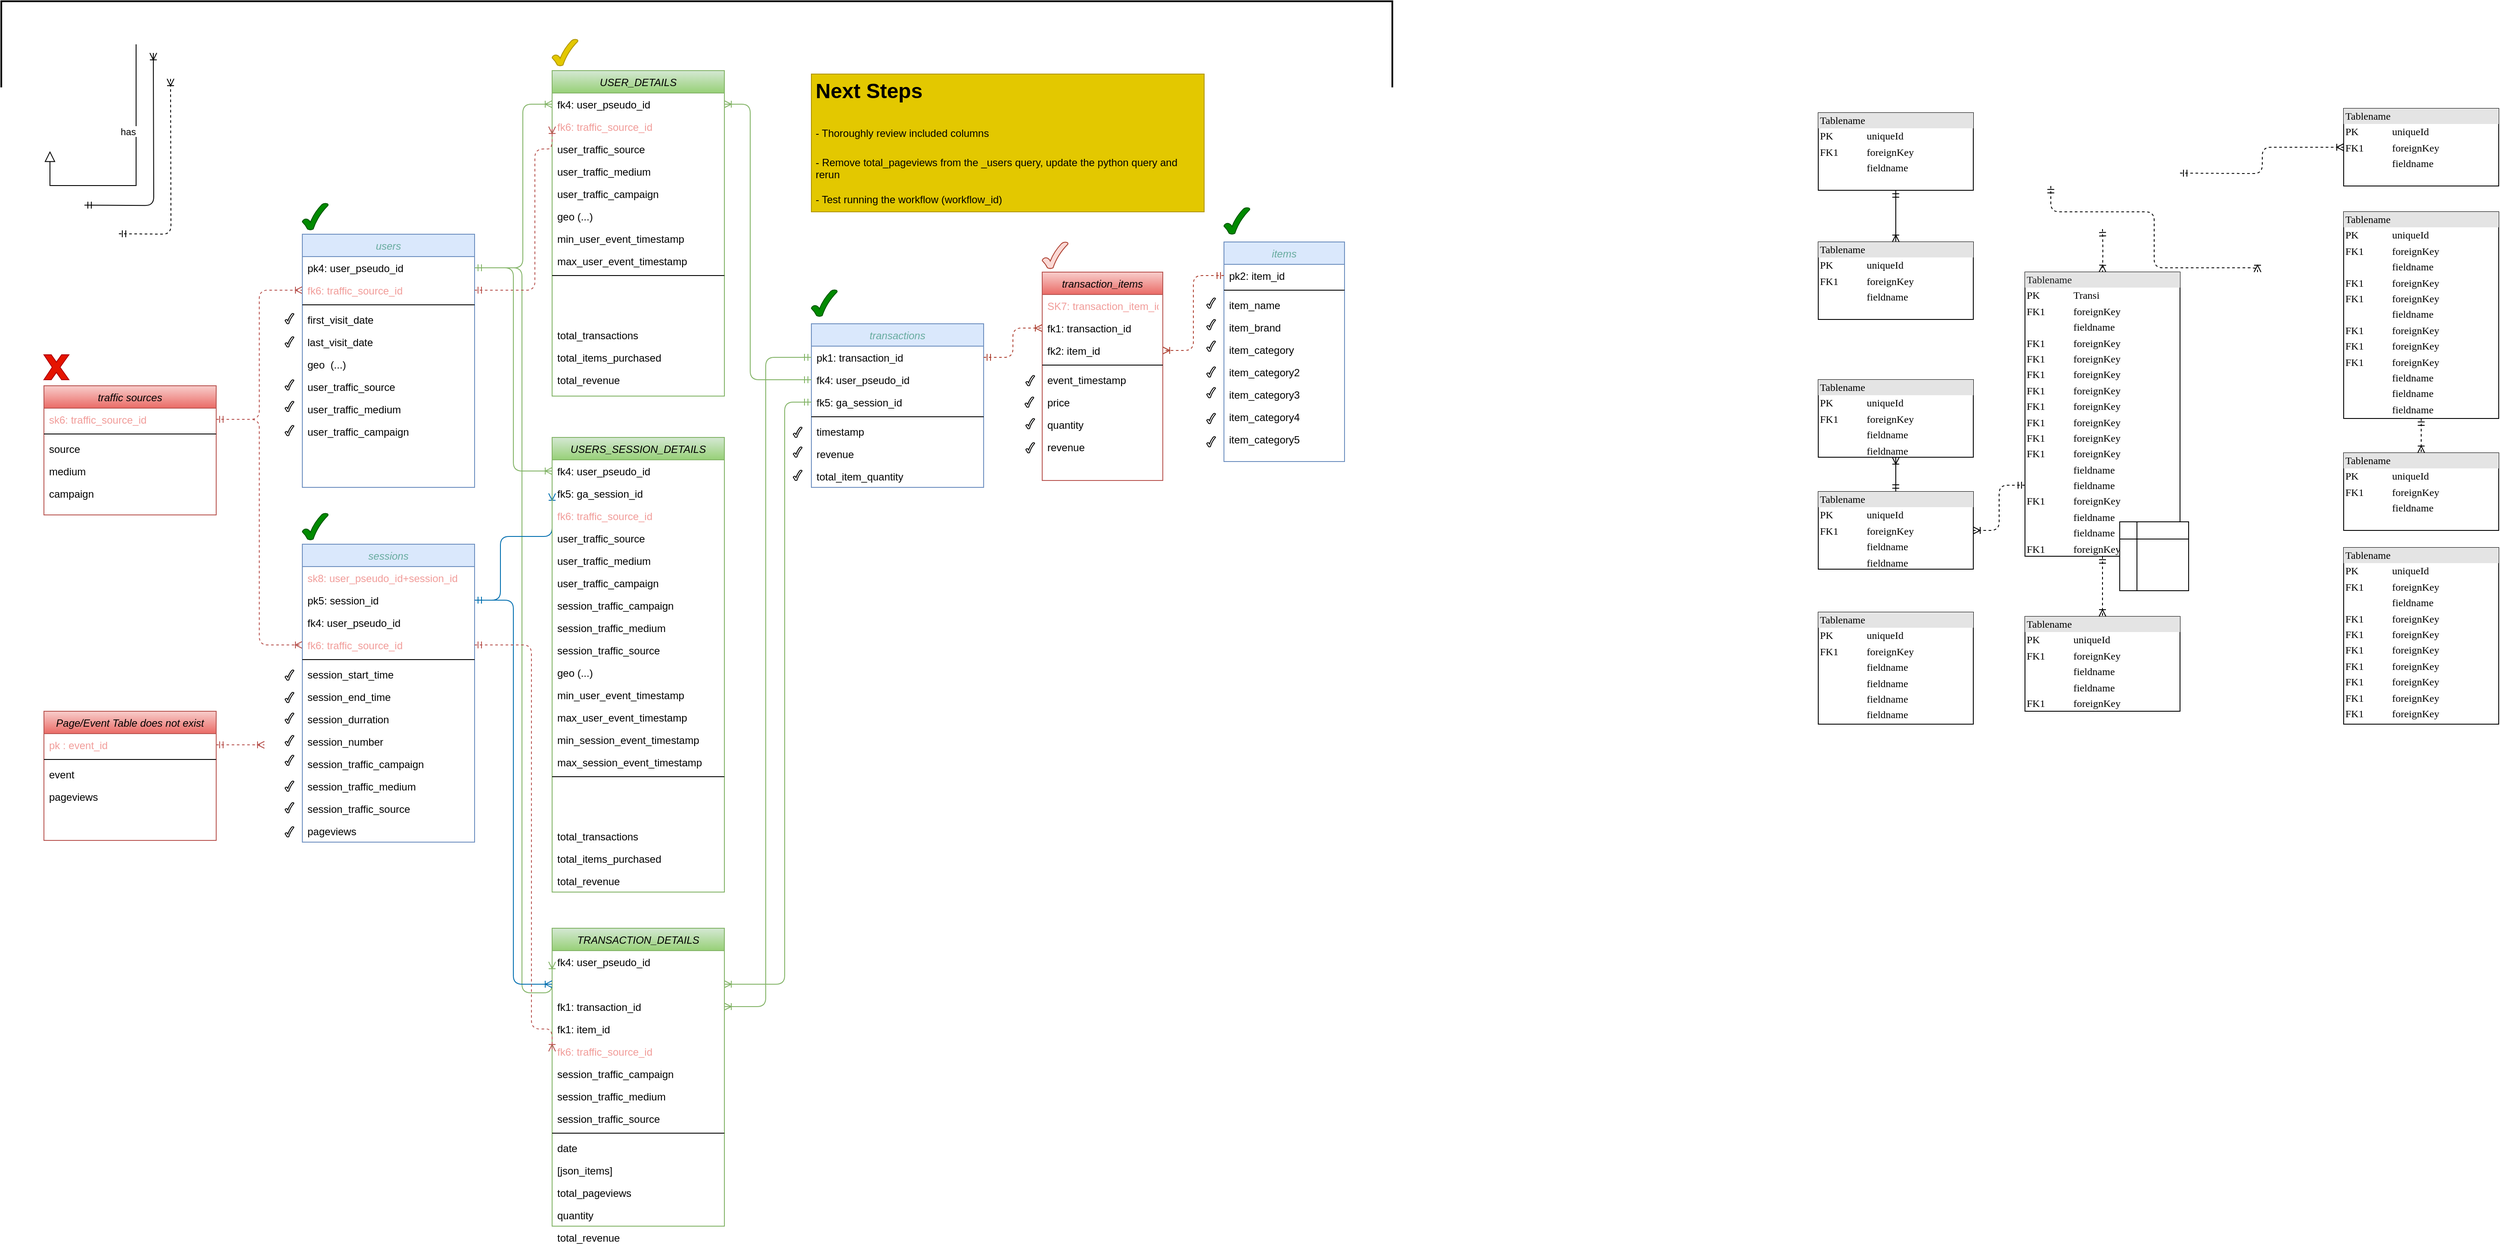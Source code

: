 <mxfile version="23.0.2" type="device">
  <diagram name="Page-1" id="2ca16b54-16f6-2749-3443-fa8db7711227">
    <mxGraphModel dx="4074" dy="1596" grid="0" gridSize="10" guides="1" tooltips="1" connect="1" arrows="1" fold="1" page="0" pageScale="1" pageWidth="1100" pageHeight="850" background="none" math="0" shadow="0">
      <root>
        <mxCell id="0" />
        <mxCell id="1" parent="0" />
        <mxCell id="oP-8ZktIpbmKstmaHhmC-1" value="" style="strokeWidth=2;html=1;shape=mxgraph.flowchart.annotation_1;align=left;pointerEvents=1;rotation=90;" parent="1" vertex="1">
          <mxGeometry x="-1132" y="-792" width="100" height="1615" as="geometry" />
        </mxCell>
        <mxCell id="2ed32ef02a7f4228-1" value="&lt;div style=&quot;box-sizing:border-box;width:100%;background:#e4e4e4;padding:2px;&quot;&gt;Tablename&lt;/div&gt;&lt;table style=&quot;width:100%;font-size:1em;&quot; cellpadding=&quot;2&quot; cellspacing=&quot;0&quot;&gt;&lt;tr&gt;&lt;td&gt;PK&lt;/td&gt;&lt;td&gt;uniqueId&lt;/td&gt;&lt;/tr&gt;&lt;tr&gt;&lt;td&gt;FK1&lt;/td&gt;&lt;td&gt;foreignKey&lt;/td&gt;&lt;/tr&gt;&lt;tr&gt;&lt;td&gt;&lt;/td&gt;&lt;td&gt;fieldname&lt;/td&gt;&lt;/tr&gt;&lt;/table&gt;" style="verticalAlign=top;align=left;overflow=fill;html=1;rounded=0;shadow=0;comic=0;labelBackgroundColor=none;strokeWidth=1;fontFamily=Verdana;fontSize=12" parent="1" vertex="1">
          <mxGeometry x="220" y="95" width="180" height="90" as="geometry" />
        </mxCell>
        <mxCell id="2ed32ef02a7f4228-18" style="edgeStyle=orthogonalEdgeStyle;html=1;entryX=0.5;entryY=0;dashed=1;labelBackgroundColor=none;startArrow=ERmandOne;endArrow=ERoneToMany;fontFamily=Verdana;fontSize=12;align=left;" parent="1" target="2ed32ef02a7f4228-8" edge="1">
          <mxGeometry relative="1" as="geometry">
            <mxPoint x="550" y="230" as="sourcePoint" />
          </mxGeometry>
        </mxCell>
        <mxCell id="2ed32ef02a7f4228-19" style="edgeStyle=orthogonalEdgeStyle;html=1;dashed=1;labelBackgroundColor=none;startArrow=ERmandOne;endArrow=ERoneToMany;fontFamily=Verdana;fontSize=12;align=left;entryX=0;entryY=0.5;" parent="1" edge="1">
          <mxGeometry relative="1" as="geometry">
            <Array as="points">
              <mxPoint x="490" y="210" />
              <mxPoint x="610" y="210" />
              <mxPoint x="610" y="275" />
            </Array>
            <mxPoint x="490.0" y="180" as="sourcePoint" />
            <mxPoint x="730" y="280" as="targetPoint" />
          </mxGeometry>
        </mxCell>
        <mxCell id="2ed32ef02a7f4228-20" style="edgeStyle=orthogonalEdgeStyle;html=1;dashed=1;labelBackgroundColor=none;startArrow=ERmandOne;endArrow=ERoneToMany;fontFamily=Verdana;fontSize=12;align=left;" parent="1" target="2ed32ef02a7f4228-11" edge="1">
          <mxGeometry relative="1" as="geometry">
            <mxPoint x="640" y="165.059" as="sourcePoint" />
          </mxGeometry>
        </mxCell>
        <mxCell id="2ed32ef02a7f4228-16" style="edgeStyle=orthogonalEdgeStyle;html=1;labelBackgroundColor=none;startArrow=ERmandOne;endArrow=ERoneToMany;fontFamily=Verdana;fontSize=12;align=left;" parent="1" source="2ed32ef02a7f4228-3" target="2ed32ef02a7f4228-4" edge="1">
          <mxGeometry relative="1" as="geometry" />
        </mxCell>
        <mxCell id="2ed32ef02a7f4228-22" style="edgeStyle=orthogonalEdgeStyle;html=1;exitX=0;exitY=0.75;entryX=1;entryY=0.5;dashed=1;labelBackgroundColor=none;startArrow=ERmandOne;endArrow=ERoneToMany;fontFamily=Verdana;fontSize=12;align=left;" parent="1" source="2ed32ef02a7f4228-8" target="2ed32ef02a7f4228-3" edge="1">
          <mxGeometry relative="1" as="geometry" />
        </mxCell>
        <mxCell id="2ed32ef02a7f4228-3" value="&lt;div style=&quot;box-sizing: border-box ; width: 100% ; background: #e4e4e4 ; padding: 2px&quot;&gt;Tablename&lt;/div&gt;&lt;table style=&quot;width: 100% ; font-size: 1em&quot; cellpadding=&quot;2&quot; cellspacing=&quot;0&quot;&gt;&lt;tbody&gt;&lt;tr&gt;&lt;td&gt;PK&lt;/td&gt;&lt;td&gt;uniqueId&lt;/td&gt;&lt;/tr&gt;&lt;tr&gt;&lt;td&gt;FK1&lt;/td&gt;&lt;td&gt;foreignKey&lt;/td&gt;&lt;/tr&gt;&lt;tr&gt;&lt;td&gt;&lt;/td&gt;&lt;td&gt;fieldname&lt;/td&gt;&lt;/tr&gt;&lt;tr&gt;&lt;td&gt;&lt;br&gt;&lt;/td&gt;&lt;td&gt;fieldname&lt;br&gt;&lt;/td&gt;&lt;/tr&gt;&lt;/tbody&gt;&lt;/table&gt;" style="verticalAlign=top;align=left;overflow=fill;html=1;rounded=0;shadow=0;comic=0;labelBackgroundColor=none;strokeWidth=1;fontFamily=Verdana;fontSize=12" parent="1" vertex="1">
          <mxGeometry x="220" y="535" width="180" height="90" as="geometry" />
        </mxCell>
        <mxCell id="2ed32ef02a7f4228-4" value="&lt;div style=&quot;box-sizing: border-box ; width: 100% ; background: #e4e4e4 ; padding: 2px&quot;&gt;Tablename&lt;/div&gt;&lt;table style=&quot;width: 100% ; font-size: 1em&quot; cellpadding=&quot;2&quot; cellspacing=&quot;0&quot;&gt;&lt;tbody&gt;&lt;tr&gt;&lt;td&gt;PK&lt;/td&gt;&lt;td&gt;uniqueId&lt;/td&gt;&lt;/tr&gt;&lt;tr&gt;&lt;td&gt;FK1&lt;/td&gt;&lt;td&gt;foreignKey&lt;/td&gt;&lt;/tr&gt;&lt;tr&gt;&lt;td&gt;&lt;/td&gt;&lt;td&gt;fieldname&lt;/td&gt;&lt;/tr&gt;&lt;tr&gt;&lt;td&gt;&lt;br&gt;&lt;/td&gt;&lt;td&gt;fieldname&lt;br&gt;&lt;/td&gt;&lt;/tr&gt;&lt;/tbody&gt;&lt;/table&gt;" style="verticalAlign=top;align=left;overflow=fill;html=1;rounded=0;shadow=0;comic=0;labelBackgroundColor=none;strokeWidth=1;fontFamily=Verdana;fontSize=12" parent="1" vertex="1">
          <mxGeometry x="220" y="405" width="180" height="90" as="geometry" />
        </mxCell>
        <mxCell id="2ed32ef02a7f4228-15" style="edgeStyle=orthogonalEdgeStyle;html=1;labelBackgroundColor=none;startArrow=ERmandOne;endArrow=ERoneToMany;fontFamily=Verdana;fontSize=12;align=left;" parent="1" edge="1">
          <mxGeometry relative="1" as="geometry">
            <mxPoint x="-1793" y="202.21" as="sourcePoint" />
            <mxPoint x="-1713" y="25.46" as="targetPoint" />
          </mxGeometry>
        </mxCell>
        <mxCell id="2ed32ef02a7f4228-5" value="&lt;div style=&quot;box-sizing:border-box;width:100%;background:#e4e4e4;padding:2px;&quot;&gt;Tablename&lt;/div&gt;&lt;table style=&quot;width:100%;font-size:1em;&quot; cellpadding=&quot;2&quot; cellspacing=&quot;0&quot;&gt;&lt;tr&gt;&lt;td&gt;PK&lt;/td&gt;&lt;td&gt;uniqueId&lt;/td&gt;&lt;/tr&gt;&lt;tr&gt;&lt;td&gt;FK1&lt;/td&gt;&lt;td&gt;foreignKey&lt;/td&gt;&lt;/tr&gt;&lt;tr&gt;&lt;td&gt;&lt;/td&gt;&lt;td&gt;fieldname&lt;/td&gt;&lt;/tr&gt;&lt;/table&gt;" style="verticalAlign=top;align=left;overflow=fill;html=1;rounded=0;shadow=0;comic=0;labelBackgroundColor=none;strokeWidth=1;fontFamily=Verdana;fontSize=12" parent="1" vertex="1">
          <mxGeometry x="220" y="245" width="180" height="90" as="geometry" />
        </mxCell>
        <mxCell id="2ed32ef02a7f4228-6" value="&lt;div style=&quot;box-sizing: border-box ; width: 100% ; background: #e4e4e4 ; padding: 2px&quot;&gt;Tablename&lt;/div&gt;&lt;table style=&quot;width: 100% ; font-size: 1em&quot; cellpadding=&quot;2&quot; cellspacing=&quot;0&quot;&gt;&lt;tbody&gt;&lt;tr&gt;&lt;td&gt;PK&lt;/td&gt;&lt;td&gt;uniqueId&lt;/td&gt;&lt;/tr&gt;&lt;tr&gt;&lt;td&gt;FK1&lt;/td&gt;&lt;td&gt;foreignKey&lt;/td&gt;&lt;/tr&gt;&lt;tr&gt;&lt;td&gt;&lt;/td&gt;&lt;td&gt;fieldname&lt;/td&gt;&lt;/tr&gt;&lt;tr&gt;&lt;td&gt;FK1&lt;br&gt;&lt;/td&gt;&lt;td&gt;foreignKey&lt;br&gt;&lt;/td&gt;&lt;/tr&gt;&lt;tr&gt;&lt;td&gt;FK1&lt;br&gt;&lt;/td&gt;&lt;td&gt;foreignKey&lt;br&gt;&lt;/td&gt;&lt;/tr&gt;&lt;tr&gt;&lt;td&gt;FK1&lt;br&gt;&lt;/td&gt;&lt;td&gt;foreignKey&lt;br&gt;&lt;/td&gt;&lt;/tr&gt;&lt;tr&gt;&lt;td&gt;FK1&lt;br&gt;&lt;/td&gt;&lt;td&gt;foreignKey&lt;br&gt;&lt;/td&gt;&lt;/tr&gt;&lt;tr&gt;&lt;td&gt;FK1&lt;br&gt;&lt;/td&gt;&lt;td&gt;foreignKey&lt;br&gt;&lt;/td&gt;&lt;/tr&gt;&lt;tr&gt;&lt;td&gt;FK1&lt;br&gt;&lt;/td&gt;&lt;td&gt;foreignKey&lt;br&gt;&lt;/td&gt;&lt;/tr&gt;&lt;tr&gt;&lt;td&gt;FK1&lt;br&gt;&lt;/td&gt;&lt;td&gt;foreignKey&lt;br&gt;&lt;/td&gt;&lt;/tr&gt;&lt;/tbody&gt;&lt;/table&gt;" style="verticalAlign=top;align=left;overflow=fill;html=1;rounded=0;shadow=0;comic=0;labelBackgroundColor=none;strokeWidth=1;fontFamily=Verdana;fontSize=12" parent="1" vertex="1">
          <mxGeometry x="830" y="600" width="180" height="205" as="geometry" />
        </mxCell>
        <mxCell id="2ed32ef02a7f4228-7" value="&lt;div style=&quot;box-sizing: border-box ; width: 100% ; background: #e4e4e4 ; padding: 2px&quot;&gt;Tablename&lt;/div&gt;&lt;table style=&quot;width: 100% ; font-size: 1em&quot; cellpadding=&quot;2&quot; cellspacing=&quot;0&quot;&gt;&lt;tbody&gt;&lt;tr&gt;&lt;td&gt;PK&lt;/td&gt;&lt;td&gt;uniqueId&lt;/td&gt;&lt;/tr&gt;&lt;tr&gt;&lt;td&gt;FK1&lt;/td&gt;&lt;td&gt;foreignKey&lt;/td&gt;&lt;/tr&gt;&lt;tr&gt;&lt;td&gt;&lt;/td&gt;&lt;td&gt;fieldname&lt;/td&gt;&lt;/tr&gt;&lt;tr&gt;&lt;td&gt;&lt;br&gt;&lt;/td&gt;&lt;td&gt;fieldname&lt;br&gt;&lt;/td&gt;&lt;/tr&gt;&lt;tr&gt;&lt;td&gt;FK1&lt;br&gt;&lt;/td&gt;&lt;td&gt;foreignKey&lt;br&gt;&lt;/td&gt;&lt;/tr&gt;&lt;/tbody&gt;&lt;/table&gt;" style="verticalAlign=top;align=left;overflow=fill;html=1;rounded=0;shadow=0;comic=0;labelBackgroundColor=none;strokeWidth=1;fontFamily=Verdana;fontSize=12" parent="1" vertex="1">
          <mxGeometry x="460" y="680" width="180" height="110" as="geometry" />
        </mxCell>
        <mxCell id="2ed32ef02a7f4228-17" style="edgeStyle=orthogonalEdgeStyle;html=1;entryX=0.5;entryY=0;labelBackgroundColor=none;startArrow=ERmandOne;endArrow=ERoneToMany;fontFamily=Verdana;fontSize=12;align=left;dashed=1;" parent="1" source="2ed32ef02a7f4228-8" target="2ed32ef02a7f4228-7" edge="1">
          <mxGeometry relative="1" as="geometry" />
        </mxCell>
        <mxCell id="2ed32ef02a7f4228-8" value="&lt;div style=&quot;box-sizing: border-box ; width: 100% ; background: #e4e4e4 ; padding: 2px&quot;&gt;&lt;font color=&quot;#1b1d1e&quot;&gt;Tablename&lt;/font&gt;&lt;/div&gt;&lt;table style=&quot;width: 100% ; font-size: 1em&quot; cellpadding=&quot;2&quot; cellspacing=&quot;0&quot;&gt;&lt;tbody&gt;&lt;tr&gt;&lt;td&gt;PK&lt;/td&gt;&lt;td&gt;Transi&lt;/td&gt;&lt;/tr&gt;&lt;tr&gt;&lt;td&gt;FK1&lt;/td&gt;&lt;td&gt;foreignKey&lt;/td&gt;&lt;/tr&gt;&lt;tr&gt;&lt;td&gt;&lt;/td&gt;&lt;td&gt;fieldname&lt;/td&gt;&lt;/tr&gt;&lt;tr&gt;&lt;td&gt;FK1&lt;br&gt;&lt;/td&gt;&lt;td&gt;foreignKey&lt;br&gt;&lt;/td&gt;&lt;/tr&gt;&lt;tr&gt;&lt;td&gt;FK1&lt;br&gt;&lt;/td&gt;&lt;td&gt;foreignKey&lt;br&gt;&lt;/td&gt;&lt;/tr&gt;&lt;tr&gt;&lt;td&gt;FK1&lt;br&gt;&lt;/td&gt;&lt;td&gt;foreignKey&lt;br&gt;&lt;/td&gt;&lt;/tr&gt;&lt;tr&gt;&lt;td&gt;FK1&lt;br&gt;&lt;/td&gt;&lt;td&gt;foreignKey&lt;br&gt;&lt;/td&gt;&lt;/tr&gt;&lt;tr&gt;&lt;td&gt;FK1&lt;br&gt;&lt;/td&gt;&lt;td&gt;foreignKey&lt;br&gt;&lt;/td&gt;&lt;/tr&gt;&lt;tr&gt;&lt;td&gt;FK1&lt;br&gt;&lt;/td&gt;&lt;td&gt;foreignKey&lt;br&gt;&lt;/td&gt;&lt;/tr&gt;&lt;tr&gt;&lt;td&gt;FK1&lt;br&gt;&lt;/td&gt;&lt;td&gt;foreignKey&lt;br&gt;&lt;/td&gt;&lt;/tr&gt;&lt;tr&gt;&lt;td&gt;FK1&lt;br&gt;&lt;/td&gt;&lt;td&gt;foreignKey&lt;br&gt;&lt;/td&gt;&lt;/tr&gt;&lt;tr&gt;&lt;td&gt;&lt;br&gt;&lt;/td&gt;&lt;td&gt;fieldname&lt;br&gt;&lt;/td&gt;&lt;/tr&gt;&lt;tr&gt;&lt;td&gt;&lt;br&gt;&lt;/td&gt;&lt;td&gt;fieldname&lt;br&gt;&lt;/td&gt;&lt;/tr&gt;&lt;tr&gt;&lt;td&gt;FK1&lt;br&gt;&lt;/td&gt;&lt;td&gt;foreignKey&lt;br&gt;&lt;/td&gt;&lt;/tr&gt;&lt;tr&gt;&lt;td&gt;&lt;br&gt;&lt;/td&gt;&lt;td&gt;fieldname&lt;br&gt;&lt;/td&gt;&lt;/tr&gt;&lt;tr&gt;&lt;td&gt;&lt;br&gt;&lt;/td&gt;&lt;td&gt;fieldname&lt;br&gt;&lt;/td&gt;&lt;/tr&gt;&lt;tr&gt;&lt;td&gt;FK1&lt;br&gt;&lt;/td&gt;&lt;td&gt;foreignKey&lt;br&gt;&lt;/td&gt;&lt;/tr&gt;&lt;/tbody&gt;&lt;/table&gt;" style="verticalAlign=top;align=left;overflow=fill;html=1;rounded=0;shadow=0;comic=0;labelBackgroundColor=none;strokeWidth=1;fontFamily=Verdana;fontSize=12" parent="1" vertex="1">
          <mxGeometry x="460" y="280" width="180" height="330" as="geometry" />
        </mxCell>
        <mxCell id="2ed32ef02a7f4228-9" value="&lt;div style=&quot;box-sizing:border-box;width:100%;background:#e4e4e4;padding:2px;&quot;&gt;Tablename&lt;/div&gt;&lt;table style=&quot;width:100%;font-size:1em;&quot; cellpadding=&quot;2&quot; cellspacing=&quot;0&quot;&gt;&lt;tr&gt;&lt;td&gt;PK&lt;/td&gt;&lt;td&gt;uniqueId&lt;/td&gt;&lt;/tr&gt;&lt;tr&gt;&lt;td&gt;FK1&lt;/td&gt;&lt;td&gt;foreignKey&lt;/td&gt;&lt;/tr&gt;&lt;tr&gt;&lt;td&gt;&lt;/td&gt;&lt;td&gt;fieldname&lt;/td&gt;&lt;/tr&gt;&lt;/table&gt;" style="verticalAlign=top;align=left;overflow=fill;html=1;rounded=0;shadow=0;comic=0;labelBackgroundColor=none;strokeWidth=1;fontFamily=Verdana;fontSize=12" parent="1" vertex="1">
          <mxGeometry x="830" y="490" width="180" height="90" as="geometry" />
        </mxCell>
        <mxCell id="2ed32ef02a7f4228-21" style="edgeStyle=orthogonalEdgeStyle;html=1;entryX=0.5;entryY=0;dashed=1;labelBackgroundColor=none;startArrow=ERmandOne;endArrow=ERoneToMany;fontFamily=Verdana;fontSize=12;align=left;" parent="1" source="2ed32ef02a7f4228-10" target="2ed32ef02a7f4228-9" edge="1">
          <mxGeometry relative="1" as="geometry" />
        </mxCell>
        <mxCell id="2ed32ef02a7f4228-10" value="&lt;div style=&quot;box-sizing: border-box ; width: 100% ; background: #e4e4e4 ; padding: 2px&quot;&gt;Tablename&lt;/div&gt;&lt;table style=&quot;width: 100% ; font-size: 1em&quot; cellpadding=&quot;2&quot; cellspacing=&quot;0&quot;&gt;&lt;tbody&gt;&lt;tr&gt;&lt;td&gt;PK&lt;/td&gt;&lt;td&gt;uniqueId&lt;/td&gt;&lt;/tr&gt;&lt;tr&gt;&lt;td&gt;FK1&lt;/td&gt;&lt;td&gt;foreignKey&lt;/td&gt;&lt;/tr&gt;&lt;tr&gt;&lt;td&gt;&lt;/td&gt;&lt;td&gt;fieldname&lt;/td&gt;&lt;/tr&gt;&lt;tr&gt;&lt;td&gt;FK1&lt;br&gt;&lt;/td&gt;&lt;td&gt;foreignKey&lt;br&gt;&lt;/td&gt;&lt;/tr&gt;&lt;tr&gt;&lt;td&gt;FK1&lt;br&gt;&lt;/td&gt;&lt;td&gt;foreignKey&lt;br&gt;&lt;/td&gt;&lt;/tr&gt;&lt;tr&gt;&lt;td&gt;&lt;br&gt;&lt;/td&gt;&lt;td&gt;fieldname&lt;br&gt;&lt;/td&gt;&lt;/tr&gt;&lt;tr&gt;&lt;td&gt;FK1&lt;br&gt;&lt;/td&gt;&lt;td&gt;foreignKey&lt;br&gt;&lt;/td&gt;&lt;/tr&gt;&lt;tr&gt;&lt;td&gt;FK1&lt;br&gt;&lt;/td&gt;&lt;td&gt;foreignKey&lt;br&gt;&lt;/td&gt;&lt;/tr&gt;&lt;tr&gt;&lt;td&gt;FK1&lt;br&gt;&lt;/td&gt;&lt;td&gt;foreignKey&lt;br&gt;&lt;/td&gt;&lt;/tr&gt;&lt;tr&gt;&lt;td&gt;&lt;br&gt;&lt;/td&gt;&lt;td&gt;fieldname&lt;br&gt;&lt;/td&gt;&lt;/tr&gt;&lt;tr&gt;&lt;td&gt;&lt;br&gt;&lt;/td&gt;&lt;td&gt;fieldname&lt;br&gt;&lt;/td&gt;&lt;/tr&gt;&lt;tr&gt;&lt;td&gt;&lt;br&gt;&lt;/td&gt;&lt;td&gt;fieldname&lt;br&gt;&lt;/td&gt;&lt;/tr&gt;&lt;/tbody&gt;&lt;/table&gt;" style="verticalAlign=top;align=left;overflow=fill;html=1;rounded=0;shadow=0;comic=0;labelBackgroundColor=none;strokeWidth=1;fontFamily=Verdana;fontSize=12" parent="1" vertex="1">
          <mxGeometry x="830" y="210" width="180" height="240" as="geometry" />
        </mxCell>
        <mxCell id="2ed32ef02a7f4228-11" value="&lt;div style=&quot;box-sizing:border-box;width:100%;background:#e4e4e4;padding:2px;&quot;&gt;Tablename&lt;/div&gt;&lt;table style=&quot;width:100%;font-size:1em;&quot; cellpadding=&quot;2&quot; cellspacing=&quot;0&quot;&gt;&lt;tr&gt;&lt;td&gt;PK&lt;/td&gt;&lt;td&gt;uniqueId&lt;/td&gt;&lt;/tr&gt;&lt;tr&gt;&lt;td&gt;FK1&lt;/td&gt;&lt;td&gt;foreignKey&lt;/td&gt;&lt;/tr&gt;&lt;tr&gt;&lt;td&gt;&lt;/td&gt;&lt;td&gt;fieldname&lt;/td&gt;&lt;/tr&gt;&lt;/table&gt;" style="verticalAlign=top;align=left;overflow=fill;html=1;rounded=0;shadow=0;comic=0;labelBackgroundColor=none;strokeWidth=1;fontFamily=Verdana;fontSize=12" parent="1" vertex="1">
          <mxGeometry x="830" y="90" width="180" height="90" as="geometry" />
        </mxCell>
        <mxCell id="2ed32ef02a7f4228-12" value="&lt;div style=&quot;box-sizing: border-box ; width: 100% ; background: #e4e4e4 ; padding: 2px&quot;&gt;Tablename&lt;/div&gt;&lt;table style=&quot;width: 100% ; font-size: 1em&quot; cellpadding=&quot;2&quot; cellspacing=&quot;0&quot;&gt;&lt;tbody&gt;&lt;tr&gt;&lt;td&gt;PK&lt;/td&gt;&lt;td&gt;uniqueId&lt;/td&gt;&lt;/tr&gt;&lt;tr&gt;&lt;td&gt;FK1&lt;/td&gt;&lt;td&gt;foreignKey&lt;/td&gt;&lt;/tr&gt;&lt;tr&gt;&lt;td&gt;&lt;/td&gt;&lt;td&gt;fieldname&lt;/td&gt;&lt;/tr&gt;&lt;tr&gt;&lt;td&gt;&lt;br&gt;&lt;/td&gt;&lt;td&gt;fieldname&lt;br&gt;&lt;/td&gt;&lt;/tr&gt;&lt;tr&gt;&lt;td&gt;&lt;br&gt;&lt;/td&gt;&lt;td&gt;fieldname&lt;br&gt;&lt;/td&gt;&lt;/tr&gt;&lt;tr&gt;&lt;td&gt;&lt;br&gt;&lt;/td&gt;&lt;td&gt;fieldname&lt;br&gt;&lt;/td&gt;&lt;/tr&gt;&lt;/tbody&gt;&lt;/table&gt;" style="verticalAlign=top;align=left;overflow=fill;html=1;rounded=0;shadow=0;comic=0;labelBackgroundColor=none;strokeWidth=1;fontFamily=Verdana;fontSize=12" parent="1" vertex="1">
          <mxGeometry x="220" y="675" width="180" height="130" as="geometry" />
        </mxCell>
        <mxCell id="2ed32ef02a7f4228-13" value="" style="edgeStyle=orthogonalEdgeStyle;html=1;endArrow=ERoneToMany;startArrow=ERmandOne;labelBackgroundColor=none;fontFamily=Verdana;fontSize=12;align=left;exitX=0.5;exitY=1;entryX=0.5;entryY=0;" parent="1" source="2ed32ef02a7f4228-1" target="2ed32ef02a7f4228-5" edge="1">
          <mxGeometry width="100" height="100" relative="1" as="geometry">
            <mxPoint x="460" y="365" as="sourcePoint" />
            <mxPoint x="560" y="265" as="targetPoint" />
          </mxGeometry>
        </mxCell>
        <mxCell id="qNP00E87EEry-a0WRlY6-1" value="" style="shape=internalStorage;whiteSpace=wrap;html=1;backgroundOutline=1;" parent="1" vertex="1">
          <mxGeometry x="570" y="570" width="80" height="80" as="geometry" />
        </mxCell>
        <mxCell id="qNP00E87EEry-a0WRlY6-2" value="transactions" style="swimlane;fontStyle=2;align=center;verticalAlign=top;childLayout=stackLayout;horizontal=1;startSize=26;horizontalStack=0;resizeParent=1;resizeLast=0;collapsible=1;marginBottom=0;rounded=0;shadow=0;strokeWidth=1;fillColor=#dae8fc;strokeColor=#6c8ebf;fontColor=#67AB9F;" parent="1" vertex="1">
          <mxGeometry x="-949" y="340" width="200" height="190" as="geometry">
            <mxRectangle x="230" y="140" width="160" height="26" as="alternateBounds" />
          </mxGeometry>
        </mxCell>
        <mxCell id="qNP00E87EEry-a0WRlY6-3" value="pk1: transaction_id" style="text;align=left;verticalAlign=top;spacingLeft=4;spacingRight=4;overflow=hidden;rotatable=0;points=[[0,0.5],[1,0.5]];portConstraint=eastwest;" parent="qNP00E87EEry-a0WRlY6-2" vertex="1">
          <mxGeometry y="26" width="200" height="26" as="geometry" />
        </mxCell>
        <mxCell id="qNP00E87EEry-a0WRlY6-4" value="fk4: user_pseudo_id" style="text;align=left;verticalAlign=top;spacingLeft=4;spacingRight=4;overflow=hidden;rotatable=0;points=[[0,0.5],[1,0.5]];portConstraint=eastwest;rounded=0;shadow=0;html=0;" parent="qNP00E87EEry-a0WRlY6-2" vertex="1">
          <mxGeometry y="52" width="200" height="26" as="geometry" />
        </mxCell>
        <mxCell id="qNP00E87EEry-a0WRlY6-12" value="fk5: ga_session_id" style="text;align=left;verticalAlign=top;spacingLeft=4;spacingRight=4;overflow=hidden;rotatable=0;points=[[0,0.5],[1,0.5]];portConstraint=eastwest;rounded=0;shadow=0;html=0;" parent="qNP00E87EEry-a0WRlY6-2" vertex="1">
          <mxGeometry y="78" width="200" height="26" as="geometry" />
        </mxCell>
        <mxCell id="qNP00E87EEry-a0WRlY6-5" value="" style="line;html=1;strokeWidth=1;align=left;verticalAlign=middle;spacingTop=-1;spacingLeft=3;spacingRight=3;rotatable=0;labelPosition=right;points=[];portConstraint=eastwest;" parent="qNP00E87EEry-a0WRlY6-2" vertex="1">
          <mxGeometry y="104" width="200" height="8" as="geometry" />
        </mxCell>
        <mxCell id="qNP00E87EEry-a0WRlY6-6" value="timestamp" style="text;align=left;verticalAlign=top;spacingLeft=4;spacingRight=4;overflow=hidden;rotatable=0;points=[[0,0.5],[1,0.5]];portConstraint=eastwest;" parent="qNP00E87EEry-a0WRlY6-2" vertex="1">
          <mxGeometry y="112" width="200" height="26" as="geometry" />
        </mxCell>
        <mxCell id="qNP00E87EEry-a0WRlY6-11" value="revenue" style="text;align=left;verticalAlign=top;spacingLeft=4;spacingRight=4;overflow=hidden;rotatable=0;points=[[0,0.5],[1,0.5]];portConstraint=eastwest;rounded=0;shadow=0;html=0;" parent="qNP00E87EEry-a0WRlY6-2" vertex="1">
          <mxGeometry y="138" width="200" height="26" as="geometry" />
        </mxCell>
        <mxCell id="hK94roNed7ouTjo_kEez-17" value="total_item_quantity" style="text;align=left;verticalAlign=top;spacingLeft=4;spacingRight=4;overflow=hidden;rotatable=0;points=[[0,0.5],[1,0.5]];portConstraint=eastwest;rounded=0;shadow=0;html=0;" parent="qNP00E87EEry-a0WRlY6-2" vertex="1">
          <mxGeometry y="164" width="200" height="26" as="geometry" />
        </mxCell>
        <mxCell id="qNP00E87EEry-a0WRlY6-13" value="items" style="swimlane;fontStyle=2;align=center;verticalAlign=top;childLayout=stackLayout;horizontal=1;startSize=26;horizontalStack=0;resizeParent=1;resizeLast=0;collapsible=1;marginBottom=0;rounded=0;shadow=0;strokeWidth=1;fillColor=#dae8fc;strokeColor=#6c8ebf;fontColor=#67AB9F;" parent="1" vertex="1">
          <mxGeometry x="-470" y="245" width="140" height="255" as="geometry">
            <mxRectangle x="230" y="140" width="160" height="26" as="alternateBounds" />
          </mxGeometry>
        </mxCell>
        <mxCell id="qNP00E87EEry-a0WRlY6-14" value="pk2: item_id" style="text;align=left;verticalAlign=top;spacingLeft=4;spacingRight=4;overflow=hidden;rotatable=0;points=[[0,0.5],[1,0.5]];portConstraint=eastwest;" parent="qNP00E87EEry-a0WRlY6-13" vertex="1">
          <mxGeometry y="26" width="140" height="26" as="geometry" />
        </mxCell>
        <mxCell id="qNP00E87EEry-a0WRlY6-17" value="" style="line;html=1;strokeWidth=1;align=left;verticalAlign=middle;spacingTop=-1;spacingLeft=3;spacingRight=3;rotatable=0;labelPosition=right;points=[];portConstraint=eastwest;" parent="qNP00E87EEry-a0WRlY6-13" vertex="1">
          <mxGeometry y="52" width="140" height="8" as="geometry" />
        </mxCell>
        <mxCell id="qNP00E87EEry-a0WRlY6-18" value="item_name" style="text;align=left;verticalAlign=top;spacingLeft=4;spacingRight=4;overflow=hidden;rotatable=0;points=[[0,0.5],[1,0.5]];portConstraint=eastwest;" parent="qNP00E87EEry-a0WRlY6-13" vertex="1">
          <mxGeometry y="60" width="140" height="26" as="geometry" />
        </mxCell>
        <mxCell id="hK94roNed7ouTjo_kEez-11" value="item_brand" style="text;align=left;verticalAlign=top;spacingLeft=4;spacingRight=4;overflow=hidden;rotatable=0;points=[[0,0.5],[1,0.5]];portConstraint=eastwest;" parent="qNP00E87EEry-a0WRlY6-13" vertex="1">
          <mxGeometry y="86" width="140" height="26" as="geometry" />
        </mxCell>
        <mxCell id="hK94roNed7ouTjo_kEez-12" value="item_category" style="text;align=left;verticalAlign=top;spacingLeft=4;spacingRight=4;overflow=hidden;rotatable=0;points=[[0,0.5],[1,0.5]];portConstraint=eastwest;" parent="qNP00E87EEry-a0WRlY6-13" vertex="1">
          <mxGeometry y="112" width="140" height="26" as="geometry" />
        </mxCell>
        <mxCell id="hK94roNed7ouTjo_kEez-13" value="item_category2" style="text;align=left;verticalAlign=top;spacingLeft=4;spacingRight=4;overflow=hidden;rotatable=0;points=[[0,0.5],[1,0.5]];portConstraint=eastwest;" parent="qNP00E87EEry-a0WRlY6-13" vertex="1">
          <mxGeometry y="138" width="140" height="26" as="geometry" />
        </mxCell>
        <mxCell id="wESElSmVdxReJ43WXzNk-7" value="item_category3" style="text;align=left;verticalAlign=top;spacingLeft=4;spacingRight=4;overflow=hidden;rotatable=0;points=[[0,0.5],[1,0.5]];portConstraint=eastwest;rounded=0;shadow=0;html=0;" parent="qNP00E87EEry-a0WRlY6-13" vertex="1">
          <mxGeometry y="164" width="140" height="26" as="geometry" />
        </mxCell>
        <mxCell id="qNP00E87EEry-a0WRlY6-20" value="item_category4" style="text;align=left;verticalAlign=top;spacingLeft=4;spacingRight=4;overflow=hidden;rotatable=0;points=[[0,0.5],[1,0.5]];portConstraint=eastwest;rounded=0;shadow=0;html=0;" parent="qNP00E87EEry-a0WRlY6-13" vertex="1">
          <mxGeometry y="190" width="140" height="26" as="geometry" />
        </mxCell>
        <mxCell id="hK94roNed7ouTjo_kEez-14" value="item_category5" style="text;align=left;verticalAlign=top;spacingLeft=4;spacingRight=4;overflow=hidden;rotatable=0;points=[[0,0.5],[1,0.5]];portConstraint=eastwest;rounded=0;shadow=0;html=0;" parent="qNP00E87EEry-a0WRlY6-13" vertex="1">
          <mxGeometry y="216" width="140" height="26" as="geometry" />
        </mxCell>
        <mxCell id="qNP00E87EEry-a0WRlY6-21" value="transaction_items" style="swimlane;fontStyle=2;align=center;verticalAlign=top;childLayout=stackLayout;horizontal=1;startSize=26;horizontalStack=0;resizeParent=1;resizeLast=0;collapsible=1;marginBottom=0;rounded=0;shadow=0;strokeWidth=1;fillColor=#f8cecc;strokeColor=#b85450;gradientColor=#ea6b66;" parent="1" vertex="1">
          <mxGeometry x="-681" y="280" width="140" height="242" as="geometry">
            <mxRectangle x="230" y="140" width="160" height="26" as="alternateBounds" />
          </mxGeometry>
        </mxCell>
        <mxCell id="qNP00E87EEry-a0WRlY6-22" value="SK7: transaction_item_id" style="text;align=left;verticalAlign=top;spacingLeft=4;spacingRight=4;overflow=hidden;rotatable=0;points=[[0,0.5],[1,0.5]];portConstraint=eastwest;fontColor=#F19C99;" parent="qNP00E87EEry-a0WRlY6-21" vertex="1">
          <mxGeometry y="26" width="140" height="26" as="geometry" />
        </mxCell>
        <mxCell id="qNP00E87EEry-a0WRlY6-27" value="fk1: transaction_id" style="text;align=left;verticalAlign=top;spacingLeft=4;spacingRight=4;overflow=hidden;rotatable=0;points=[[0,0.5],[1,0.5]];portConstraint=eastwest;" parent="qNP00E87EEry-a0WRlY6-21" vertex="1">
          <mxGeometry y="52" width="140" height="26" as="geometry" />
        </mxCell>
        <mxCell id="qNP00E87EEry-a0WRlY6-25" value="fk2: item_id" style="text;align=left;verticalAlign=top;spacingLeft=4;spacingRight=4;overflow=hidden;rotatable=0;points=[[0,0.5],[1,0.5]];portConstraint=eastwest;rounded=0;shadow=0;html=0;" parent="qNP00E87EEry-a0WRlY6-21" vertex="1">
          <mxGeometry y="78" width="140" height="26" as="geometry" />
        </mxCell>
        <mxCell id="qNP00E87EEry-a0WRlY6-23" value="" style="line;html=1;strokeWidth=1;align=left;verticalAlign=middle;spacingTop=-1;spacingLeft=3;spacingRight=3;rotatable=0;labelPosition=right;points=[];portConstraint=eastwest;" parent="qNP00E87EEry-a0WRlY6-21" vertex="1">
          <mxGeometry y="104" width="140" height="8" as="geometry" />
        </mxCell>
        <mxCell id="qNP00E87EEry-a0WRlY6-26" value="event_timestamp" style="text;align=left;verticalAlign=top;spacingLeft=4;spacingRight=4;overflow=hidden;rotatable=0;points=[[0,0.5],[1,0.5]];portConstraint=eastwest;rounded=0;shadow=0;html=0;" parent="qNP00E87EEry-a0WRlY6-21" vertex="1">
          <mxGeometry y="112" width="140" height="26" as="geometry" />
        </mxCell>
        <mxCell id="hK94roNed7ouTjo_kEez-21" value="price" style="text;align=left;verticalAlign=top;spacingLeft=4;spacingRight=4;overflow=hidden;rotatable=0;points=[[0,0.5],[1,0.5]];portConstraint=eastwest;rounded=0;shadow=0;html=0;" parent="qNP00E87EEry-a0WRlY6-21" vertex="1">
          <mxGeometry y="138" width="140" height="26" as="geometry" />
        </mxCell>
        <mxCell id="hK94roNed7ouTjo_kEez-20" value="quantity" style="text;align=left;verticalAlign=top;spacingLeft=4;spacingRight=4;overflow=hidden;rotatable=0;points=[[0,0.5],[1,0.5]];portConstraint=eastwest;rounded=0;shadow=0;html=0;" parent="qNP00E87EEry-a0WRlY6-21" vertex="1">
          <mxGeometry y="164" width="140" height="26" as="geometry" />
        </mxCell>
        <mxCell id="hK94roNed7ouTjo_kEez-19" value="revenue" style="text;align=left;verticalAlign=top;spacingLeft=4;spacingRight=4;overflow=hidden;rotatable=0;points=[[0,0.5],[1,0.5]];portConstraint=eastwest;rounded=0;shadow=0;html=0;" parent="qNP00E87EEry-a0WRlY6-21" vertex="1">
          <mxGeometry y="190" width="140" height="26" as="geometry" />
        </mxCell>
        <mxCell id="qNP00E87EEry-a0WRlY6-46" value="traffic sources" style="swimlane;fontStyle=2;align=center;verticalAlign=top;childLayout=stackLayout;horizontal=1;startSize=26;horizontalStack=0;resizeParent=1;resizeLast=0;collapsible=1;marginBottom=0;rounded=0;shadow=0;strokeWidth=1;fillColor=#f8cecc;strokeColor=#b85450;gradientColor=#ea6b66;" parent="1" vertex="1">
          <mxGeometry x="-1840" y="412" width="200" height="150" as="geometry">
            <mxRectangle x="230" y="140" width="160" height="26" as="alternateBounds" />
          </mxGeometry>
        </mxCell>
        <mxCell id="qNP00E87EEry-a0WRlY6-47" value="sk6: traffic_source_id" style="text;align=left;verticalAlign=top;spacingLeft=4;spacingRight=4;overflow=hidden;rotatable=0;points=[[0,0.5],[1,0.5]];portConstraint=eastwest;fontColor=#F19C99;" parent="qNP00E87EEry-a0WRlY6-46" vertex="1">
          <mxGeometry y="26" width="200" height="26" as="geometry" />
        </mxCell>
        <mxCell id="qNP00E87EEry-a0WRlY6-49" value="" style="line;html=1;strokeWidth=1;align=left;verticalAlign=middle;spacingTop=-1;spacingLeft=3;spacingRight=3;rotatable=0;labelPosition=right;points=[];portConstraint=eastwest;" parent="qNP00E87EEry-a0WRlY6-46" vertex="1">
          <mxGeometry y="52" width="200" height="8" as="geometry" />
        </mxCell>
        <mxCell id="qNP00E87EEry-a0WRlY6-50" value="source" style="text;align=left;verticalAlign=top;spacingLeft=4;spacingRight=4;overflow=hidden;rotatable=0;points=[[0,0.5],[1,0.5]];portConstraint=eastwest;rounded=0;shadow=0;html=0;" parent="qNP00E87EEry-a0WRlY6-46" vertex="1">
          <mxGeometry y="60" width="200" height="26" as="geometry" />
        </mxCell>
        <mxCell id="qNP00E87EEry-a0WRlY6-51" value="medium" style="text;align=left;verticalAlign=top;spacingLeft=4;spacingRight=4;overflow=hidden;rotatable=0;points=[[0,0.5],[1,0.5]];portConstraint=eastwest;rounded=0;shadow=0;html=0;" parent="qNP00E87EEry-a0WRlY6-46" vertex="1">
          <mxGeometry y="86" width="200" height="26" as="geometry" />
        </mxCell>
        <mxCell id="qNP00E87EEry-a0WRlY6-52" value="campaign" style="text;align=left;verticalAlign=top;spacingLeft=4;spacingRight=4;overflow=hidden;rotatable=0;points=[[0,0.5],[1,0.5]];portConstraint=eastwest;rounded=0;shadow=0;html=0;" parent="qNP00E87EEry-a0WRlY6-46" vertex="1">
          <mxGeometry y="112" width="200" height="26" as="geometry" />
        </mxCell>
        <mxCell id="qNP00E87EEry-a0WRlY6-59" value="USER_DETAILS" style="swimlane;fontStyle=2;align=center;verticalAlign=top;childLayout=stackLayout;horizontal=1;startSize=26;horizontalStack=0;resizeParent=1;resizeLast=0;collapsible=1;marginBottom=0;rounded=0;shadow=0;strokeWidth=1;fillColor=#d5e8d4;strokeColor=#82b366;labelBackgroundColor=none;gradientColor=#97d077;" parent="1" vertex="1">
          <mxGeometry x="-1250" y="46" width="200" height="378" as="geometry">
            <mxRectangle x="230" y="140" width="160" height="26" as="alternateBounds" />
          </mxGeometry>
        </mxCell>
        <mxCell id="qNP00E87EEry-a0WRlY6-60" value="fk4: user_pseudo_id" style="text;align=left;verticalAlign=top;spacingLeft=4;spacingRight=4;overflow=hidden;rotatable=0;points=[[0,0.5],[1,0.5]];portConstraint=eastwest;" parent="qNP00E87EEry-a0WRlY6-59" vertex="1">
          <mxGeometry y="26" width="200" height="26" as="geometry" />
        </mxCell>
        <mxCell id="wESElSmVdxReJ43WXzNk-3" value="fk6: traffic_source_id" style="text;align=left;verticalAlign=top;spacingLeft=4;spacingRight=4;overflow=hidden;rotatable=0;points=[[0,0.5],[1,0.5]];portConstraint=eastwest;fontColor=#F19C99;" parent="qNP00E87EEry-a0WRlY6-59" vertex="1">
          <mxGeometry y="52" width="200" height="26" as="geometry" />
        </mxCell>
        <mxCell id="qNP00E87EEry-a0WRlY6-65" value="user_traffic_source" style="text;align=left;verticalAlign=top;spacingLeft=4;spacingRight=4;overflow=hidden;rotatable=0;points=[[0,0.5],[1,0.5]];portConstraint=eastwest;rounded=0;shadow=0;html=0;" parent="qNP00E87EEry-a0WRlY6-59" vertex="1">
          <mxGeometry y="78" width="200" height="26" as="geometry" />
        </mxCell>
        <mxCell id="qNP00E87EEry-a0WRlY6-66" value="user_traffic_medium" style="text;align=left;verticalAlign=top;spacingLeft=4;spacingRight=4;overflow=hidden;rotatable=0;points=[[0,0.5],[1,0.5]];portConstraint=eastwest;rounded=0;shadow=0;html=0;" parent="qNP00E87EEry-a0WRlY6-59" vertex="1">
          <mxGeometry y="104" width="200" height="26" as="geometry" />
        </mxCell>
        <mxCell id="qNP00E87EEry-a0WRlY6-67" value="user_traffic_campaign" style="text;align=left;verticalAlign=top;spacingLeft=4;spacingRight=4;overflow=hidden;rotatable=0;points=[[0,0.5],[1,0.5]];portConstraint=eastwest;rounded=0;shadow=0;html=0;" parent="qNP00E87EEry-a0WRlY6-59" vertex="1">
          <mxGeometry y="130" width="200" height="26" as="geometry" />
        </mxCell>
        <mxCell id="qNP00E87EEry-a0WRlY6-64" value="geo (...)" style="text;align=left;verticalAlign=top;spacingLeft=4;spacingRight=4;overflow=hidden;rotatable=0;points=[[0,0.5],[1,0.5]];portConstraint=eastwest;rounded=0;shadow=0;html=0;" parent="qNP00E87EEry-a0WRlY6-59" vertex="1">
          <mxGeometry y="156" width="200" height="26" as="geometry" />
        </mxCell>
        <mxCell id="OyjggrpvQq8LxPTBRYsr-12" value="min_user_event_timestamp" style="text;align=left;verticalAlign=top;spacingLeft=4;spacingRight=4;overflow=hidden;rotatable=0;points=[[0,0.5],[1,0.5]];portConstraint=eastwest;" parent="qNP00E87EEry-a0WRlY6-59" vertex="1">
          <mxGeometry y="182" width="200" height="26" as="geometry" />
        </mxCell>
        <mxCell id="OyjggrpvQq8LxPTBRYsr-13" value="max_user_event_timestamp" style="text;align=left;verticalAlign=top;spacingLeft=4;spacingRight=4;overflow=hidden;rotatable=0;points=[[0,0.5],[1,0.5]];portConstraint=eastwest;" parent="qNP00E87EEry-a0WRlY6-59" vertex="1">
          <mxGeometry y="208" width="200" height="26" as="geometry" />
        </mxCell>
        <mxCell id="qNP00E87EEry-a0WRlY6-62" value="" style="line;html=1;strokeWidth=1;align=left;verticalAlign=middle;spacingTop=-1;spacingLeft=3;spacingRight=3;rotatable=0;labelPosition=right;points=[];portConstraint=eastwest;" parent="qNP00E87EEry-a0WRlY6-59" vertex="1">
          <mxGeometry y="234" width="200" height="8" as="geometry" />
        </mxCell>
        <mxCell id="qNP00E87EEry-a0WRlY6-68" value="total_sessions" style="text;align=left;verticalAlign=top;spacingLeft=4;spacingRight=4;overflow=hidden;rotatable=0;points=[[0,0.5],[1,0.5]];portConstraint=eastwest;rounded=0;shadow=0;html=0;fontColor=#FFFFFF;" parent="qNP00E87EEry-a0WRlY6-59" vertex="1">
          <mxGeometry y="242" width="200" height="26" as="geometry" />
        </mxCell>
        <mxCell id="qNP00E87EEry-a0WRlY6-69" value="total_pageviews" style="text;align=left;verticalAlign=top;spacingLeft=4;spacingRight=4;overflow=hidden;rotatable=0;points=[[0,0.5],[1,0.5]];portConstraint=eastwest;rounded=0;shadow=0;html=0;fontColor=#FFFFFF;" parent="qNP00E87EEry-a0WRlY6-59" vertex="1">
          <mxGeometry y="268" width="200" height="26" as="geometry" />
        </mxCell>
        <mxCell id="qNP00E87EEry-a0WRlY6-70" value="total_transactions" style="text;align=left;verticalAlign=top;spacingLeft=4;spacingRight=4;overflow=hidden;rotatable=0;points=[[0,0.5],[1,0.5]];portConstraint=eastwest;rounded=0;shadow=0;html=0;" parent="qNP00E87EEry-a0WRlY6-59" vertex="1">
          <mxGeometry y="294" width="200" height="26" as="geometry" />
        </mxCell>
        <mxCell id="qNP00E87EEry-a0WRlY6-72" value="total_items_purchased" style="text;align=left;verticalAlign=top;spacingLeft=4;spacingRight=4;overflow=hidden;rotatable=0;points=[[0,0.5],[1,0.5]];portConstraint=eastwest;rounded=0;shadow=0;html=0;" parent="qNP00E87EEry-a0WRlY6-59" vertex="1">
          <mxGeometry y="320" width="200" height="26" as="geometry" />
        </mxCell>
        <mxCell id="qNP00E87EEry-a0WRlY6-71" value="total_revenue" style="text;align=left;verticalAlign=top;spacingLeft=4;spacingRight=4;overflow=hidden;rotatable=0;points=[[0,0.5],[1,0.5]];portConstraint=eastwest;rounded=0;shadow=0;html=0;" parent="qNP00E87EEry-a0WRlY6-59" vertex="1">
          <mxGeometry y="346" width="200" height="26" as="geometry" />
        </mxCell>
        <mxCell id="qNP00E87EEry-a0WRlY6-73" value="TRANSACTION_DETAILS" style="swimlane;fontStyle=2;align=center;verticalAlign=top;childLayout=stackLayout;horizontal=1;startSize=26;horizontalStack=0;resizeParent=1;resizeLast=0;collapsible=1;marginBottom=0;rounded=0;shadow=0;strokeWidth=1;fillColor=#d5e8d4;strokeColor=#82b366;labelBackgroundColor=none;gradientColor=#97d077;" parent="1" vertex="1">
          <mxGeometry x="-1250" y="1042" width="200" height="346" as="geometry">
            <mxRectangle x="230" y="140" width="160" height="26" as="alternateBounds" />
          </mxGeometry>
        </mxCell>
        <mxCell id="qNP00E87EEry-a0WRlY6-74" value="fk4: user_pseudo_id" style="text;align=left;verticalAlign=top;spacingLeft=4;spacingRight=4;overflow=hidden;rotatable=0;points=[[0,0.5],[1,0.5]];portConstraint=eastwest;" parent="qNP00E87EEry-a0WRlY6-73" vertex="1">
          <mxGeometry y="26" width="200" height="26" as="geometry" />
        </mxCell>
        <mxCell id="qNP00E87EEry-a0WRlY6-75" value="fk6: session_id" style="text;align=left;verticalAlign=top;spacingLeft=4;spacingRight=4;overflow=hidden;rotatable=0;points=[[0,0.5],[1,0.5]];portConstraint=eastwest;fontColor=#FFFFFF;" parent="qNP00E87EEry-a0WRlY6-73" vertex="1">
          <mxGeometry y="52" width="200" height="26" as="geometry" />
        </mxCell>
        <mxCell id="qNP00E87EEry-a0WRlY6-76" value="fk1: transaction_id" style="text;align=left;verticalAlign=top;spacingLeft=4;spacingRight=4;overflow=hidden;rotatable=0;points=[[0,0.5],[1,0.5]];portConstraint=eastwest;" parent="qNP00E87EEry-a0WRlY6-73" vertex="1">
          <mxGeometry y="78" width="200" height="26" as="geometry" />
        </mxCell>
        <mxCell id="7Q88Oa7nhpFUDxQluxZp-36" value="fk1: item_id" style="text;align=left;verticalAlign=top;spacingLeft=4;spacingRight=4;overflow=hidden;rotatable=0;points=[[0,0.5],[1,0.5]];portConstraint=eastwest;" parent="qNP00E87EEry-a0WRlY6-73" vertex="1">
          <mxGeometry y="104" width="200" height="26" as="geometry" />
        </mxCell>
        <mxCell id="qNP00E87EEry-a0WRlY6-55" value="fk6: traffic_source_id" style="text;align=left;verticalAlign=top;spacingLeft=4;spacingRight=4;overflow=hidden;rotatable=0;points=[[0,0.5],[1,0.5]];portConstraint=eastwest;fontColor=#F19C99;" parent="qNP00E87EEry-a0WRlY6-73" vertex="1">
          <mxGeometry y="130" width="200" height="26" as="geometry" />
        </mxCell>
        <mxCell id="qNP00E87EEry-a0WRlY6-45" value="session_traffic_campaign" style="text;align=left;verticalAlign=top;spacingLeft=4;spacingRight=4;overflow=hidden;rotatable=0;points=[[0,0.5],[1,0.5]];portConstraint=eastwest;rounded=0;shadow=0;html=0;" parent="qNP00E87EEry-a0WRlY6-73" vertex="1">
          <mxGeometry y="156" width="200" height="26" as="geometry" />
        </mxCell>
        <mxCell id="qNP00E87EEry-a0WRlY6-44" value="session_traffic_medium" style="text;align=left;verticalAlign=top;spacingLeft=4;spacingRight=4;overflow=hidden;rotatable=0;points=[[0,0.5],[1,0.5]];portConstraint=eastwest;rounded=0;shadow=0;html=0;" parent="qNP00E87EEry-a0WRlY6-73" vertex="1">
          <mxGeometry y="182" width="200" height="26" as="geometry" />
        </mxCell>
        <mxCell id="qNP00E87EEry-a0WRlY6-33" value="session_traffic_source" style="text;align=left;verticalAlign=top;spacingLeft=4;spacingRight=4;overflow=hidden;rotatable=0;points=[[0,0.5],[1,0.5]];portConstraint=eastwest;rounded=0;shadow=0;html=0;" parent="qNP00E87EEry-a0WRlY6-73" vertex="1">
          <mxGeometry y="208" width="200" height="26" as="geometry" />
        </mxCell>
        <mxCell id="qNP00E87EEry-a0WRlY6-81" value="" style="line;html=1;strokeWidth=1;align=left;verticalAlign=middle;spacingTop=-1;spacingLeft=3;spacingRight=3;rotatable=0;labelPosition=right;points=[];portConstraint=eastwest;" parent="qNP00E87EEry-a0WRlY6-73" vertex="1">
          <mxGeometry y="234" width="200" height="8" as="geometry" />
        </mxCell>
        <mxCell id="qNP00E87EEry-a0WRlY6-87" value="date" style="text;align=left;verticalAlign=top;spacingLeft=4;spacingRight=4;overflow=hidden;rotatable=0;points=[[0,0.5],[1,0.5]];portConstraint=eastwest;" parent="qNP00E87EEry-a0WRlY6-73" vertex="1">
          <mxGeometry y="242" width="200" height="26" as="geometry" />
        </mxCell>
        <mxCell id="hK94roNed7ouTjo_kEez-35" value="[json_items]" style="text;align=left;verticalAlign=top;spacingLeft=4;spacingRight=4;overflow=hidden;rotatable=0;points=[[0,0.5],[1,0.5]];portConstraint=eastwest;" parent="qNP00E87EEry-a0WRlY6-73" vertex="1">
          <mxGeometry y="268" width="200" height="26" as="geometry" />
        </mxCell>
        <mxCell id="qNP00E87EEry-a0WRlY6-83" value="total_pageviews" style="text;align=left;verticalAlign=top;spacingLeft=4;spacingRight=4;overflow=hidden;rotatable=0;points=[[0,0.5],[1,0.5]];portConstraint=eastwest;rounded=0;shadow=0;html=0;" parent="qNP00E87EEry-a0WRlY6-73" vertex="1">
          <mxGeometry y="294" width="200" height="26" as="geometry" />
        </mxCell>
        <mxCell id="qNP00E87EEry-a0WRlY6-85" value="quantity" style="text;align=left;verticalAlign=top;spacingLeft=4;spacingRight=4;overflow=hidden;rotatable=0;points=[[0,0.5],[1,0.5]];portConstraint=eastwest;rounded=0;shadow=0;html=0;" parent="qNP00E87EEry-a0WRlY6-73" vertex="1">
          <mxGeometry y="320" width="200" height="26" as="geometry" />
        </mxCell>
        <mxCell id="qNP00E87EEry-a0WRlY6-86" value="total_revenue" style="text;align=left;verticalAlign=top;spacingLeft=4;spacingRight=4;overflow=hidden;rotatable=0;points=[[0,0.5],[1,0.5]];portConstraint=eastwest;rounded=0;shadow=0;html=0;" parent="qNP00E87EEry-a0WRlY6-73" vertex="1">
          <mxGeometry y="346" width="200" height="26" as="geometry" />
        </mxCell>
        <mxCell id="qNP00E87EEry-a0WRlY6-88" value="has" style="endArrow=block;endSize=10;endFill=0;shadow=0;strokeWidth=1;rounded=0;edgeStyle=elbowEdgeStyle;elbow=vertical;exitX=0;exitY=0.5;exitDx=0;exitDy=0;entryX=1;entryY=0.5;entryDx=0;entryDy=0;" parent="1" edge="1">
          <mxGeometry x="-0.336" y="-9" width="160" relative="1" as="geometry">
            <mxPoint x="-1733" y="15.46" as="sourcePoint" />
            <mxPoint x="-1833" y="139.46" as="targetPoint" />
            <Array as="points">
              <mxPoint x="-1783" y="179.46" />
            </Array>
            <mxPoint as="offset" />
          </mxGeometry>
        </mxCell>
        <mxCell id="qNP00E87EEry-a0WRlY6-98" style="edgeStyle=orthogonalEdgeStyle;html=1;exitX=1;exitY=0.5;entryX=0;entryY=0.5;dashed=1;labelBackgroundColor=none;startArrow=ERmandOne;endArrow=ERoneToMany;fontFamily=Verdana;fontSize=12;align=left;exitDx=0;exitDy=0;entryDx=0;entryDy=0;fillColor=#f8cecc;gradientColor=#ea6b66;strokeColor=#b85450;" parent="1" source="qNP00E87EEry-a0WRlY6-47" target="qNP00E87EEry-a0WRlY6-56" edge="1">
          <mxGeometry relative="1" as="geometry">
            <mxPoint x="-1500" y="162" as="sourcePoint" />
            <mxPoint x="-1560" y="214" as="targetPoint" />
          </mxGeometry>
        </mxCell>
        <mxCell id="qNP00E87EEry-a0WRlY6-99" style="edgeStyle=orthogonalEdgeStyle;html=1;exitX=1;exitY=0.5;entryX=0;entryY=0.5;dashed=1;labelBackgroundColor=none;startArrow=ERmandOne;endArrow=ERoneToMany;fontFamily=Verdana;fontSize=12;align=left;exitDx=0;exitDy=0;entryDx=0;entryDy=0;fillColor=#f8cecc;gradientColor=#ea6b66;strokeColor=#b85450;" parent="1" source="qNP00E87EEry-a0WRlY6-47" target="qNP00E87EEry-a0WRlY6-94" edge="1">
          <mxGeometry relative="1" as="geometry">
            <mxPoint x="-1630" y="461" as="sourcePoint" />
            <mxPoint x="-1530" y="337" as="targetPoint" />
            <Array as="points">
              <mxPoint x="-1590" y="451" />
              <mxPoint x="-1590" y="713" />
            </Array>
          </mxGeometry>
        </mxCell>
        <mxCell id="qNP00E87EEry-a0WRlY6-100" style="edgeStyle=orthogonalEdgeStyle;html=1;dashed=1;labelBackgroundColor=none;startArrow=ERmandOne;endArrow=ERoneToMany;fontFamily=Verdana;fontSize=12;align=left;" parent="1" edge="1">
          <mxGeometry relative="1" as="geometry">
            <mxPoint x="-1753" y="235.46" as="sourcePoint" />
            <mxPoint x="-1693" y="55.46" as="targetPoint" />
          </mxGeometry>
        </mxCell>
        <mxCell id="qNP00E87EEry-a0WRlY6-101" style="edgeStyle=orthogonalEdgeStyle;html=1;dashed=1;labelBackgroundColor=none;startArrow=ERmandOne;endArrow=ERoneToMany;fontFamily=Verdana;fontSize=12;align=left;entryX=1;entryY=0.5;entryDx=0;entryDy=0;exitX=0;exitY=0.5;exitDx=0;exitDy=0;fillColor=#fad9d5;strokeColor=#ae4132;" parent="1" source="qNP00E87EEry-a0WRlY6-14" target="qNP00E87EEry-a0WRlY6-25" edge="1">
          <mxGeometry relative="1" as="geometry">
            <mxPoint x="-500" y="270" as="sourcePoint" />
            <mxPoint x="-440" y="90" as="targetPoint" />
          </mxGeometry>
        </mxCell>
        <mxCell id="qNP00E87EEry-a0WRlY6-102" style="edgeStyle=orthogonalEdgeStyle;html=1;dashed=1;labelBackgroundColor=none;startArrow=ERmandOne;endArrow=ERoneToMany;fontFamily=Verdana;fontSize=12;align=left;exitX=1;exitY=0.5;exitDx=0;exitDy=0;entryX=0;entryY=0.5;entryDx=0;entryDy=0;fillColor=#fad9d5;strokeColor=#ae4132;" parent="1" source="qNP00E87EEry-a0WRlY6-3" target="qNP00E87EEry-a0WRlY6-27" edge="1">
          <mxGeometry relative="1" as="geometry">
            <mxPoint x="-830" y="250" as="sourcePoint" />
            <mxPoint x="-740" y="290" as="targetPoint" />
          </mxGeometry>
        </mxCell>
        <mxCell id="qNP00E87EEry-a0WRlY6-103" style="edgeStyle=orthogonalEdgeStyle;html=1;labelBackgroundColor=none;startArrow=ERmandOne;endArrow=ERoneToMany;fontFamily=Verdana;fontSize=12;align=left;entryX=0;entryY=0.5;entryDx=0;entryDy=0;exitX=1;exitY=0.5;exitDx=0;exitDy=0;fillColor=#d5e8d4;gradientColor=#97d077;strokeColor=#82b366;" parent="1" source="qNP00E87EEry-a0WRlY6-35" target="qNP00E87EEry-a0WRlY6-60" edge="1">
          <mxGeometry relative="1" as="geometry">
            <mxPoint x="-1780" y="258.75" as="sourcePoint" />
            <mxPoint x="-1700" y="82" as="targetPoint" />
            <Array as="points">
              <mxPoint x="-1284" y="275" />
              <mxPoint x="-1284" y="85" />
            </Array>
          </mxGeometry>
        </mxCell>
        <mxCell id="qNP00E87EEry-a0WRlY6-105" style="edgeStyle=orthogonalEdgeStyle;html=1;labelBackgroundColor=none;startArrow=ERmandOne;endArrow=ERoneToMany;fontFamily=Verdana;fontSize=12;align=left;entryX=0;entryY=0.5;entryDx=0;entryDy=0;exitX=1;exitY=0.5;exitDx=0;exitDy=0;fillColor=#d5e8d4;gradientColor=#97d077;strokeColor=#82b366;" parent="1" source="qNP00E87EEry-a0WRlY6-35" target="qNP00E87EEry-a0WRlY6-74" edge="1">
          <mxGeometry relative="1" as="geometry">
            <mxPoint x="-1330" y="311" as="sourcePoint" />
            <mxPoint x="-1240" y="95" as="targetPoint" />
            <Array as="points">
              <mxPoint x="-1285" y="275" />
              <mxPoint x="-1285" y="1117" />
            </Array>
          </mxGeometry>
        </mxCell>
        <mxCell id="qNP00E87EEry-a0WRlY6-106" style="edgeStyle=orthogonalEdgeStyle;html=1;labelBackgroundColor=none;startArrow=ERmandOne;endArrow=ERoneToMany;fontFamily=Verdana;fontSize=12;align=left;entryX=0;entryY=0.5;entryDx=0;entryDy=0;exitX=1;exitY=0.5;exitDx=0;exitDy=0;fillColor=#1ba1e2;strokeColor=#006EAF;" parent="1" source="qNP00E87EEry-a0WRlY6-29" target="qNP00E87EEry-a0WRlY6-75" edge="1">
          <mxGeometry relative="1" as="geometry">
            <mxPoint x="-1330" y="311" as="sourcePoint" />
            <mxPoint x="-1240" y="507" as="targetPoint" />
          </mxGeometry>
        </mxCell>
        <mxCell id="qNP00E87EEry-a0WRlY6-107" style="edgeStyle=orthogonalEdgeStyle;html=1;labelBackgroundColor=none;startArrow=ERmandOne;endArrow=ERoneToMany;fontFamily=Verdana;fontSize=12;align=left;entryX=1;entryY=0.5;entryDx=0;entryDy=0;exitX=0;exitY=0.5;exitDx=0;exitDy=0;fillColor=#d5e8d4;gradientColor=#97d077;strokeColor=#82b366;" parent="1" source="qNP00E87EEry-a0WRlY6-3" target="qNP00E87EEry-a0WRlY6-76" edge="1">
          <mxGeometry relative="1" as="geometry">
            <mxPoint x="-1330" y="611" as="sourcePoint" />
            <mxPoint x="-1240" y="533" as="targetPoint" />
            <Array as="points">
              <mxPoint x="-1002" y="379" />
              <mxPoint x="-1002" y="1133" />
            </Array>
          </mxGeometry>
        </mxCell>
        <mxCell id="qNP00E87EEry-a0WRlY6-118" value="" style="group" parent="1" vertex="1" connectable="0">
          <mxGeometry x="-1560" y="236" width="220" height="294" as="geometry" />
        </mxCell>
        <mxCell id="qNP00E87EEry-a0WRlY6-34" value="users" style="swimlane;fontStyle=2;align=center;verticalAlign=top;childLayout=stackLayout;horizontal=1;startSize=26;horizontalStack=0;resizeParent=1;resizeLast=0;collapsible=1;marginBottom=0;rounded=0;shadow=0;strokeWidth=1;fillColor=#dae8fc;strokeColor=#6c8ebf;fontColor=#67AB9F;" parent="qNP00E87EEry-a0WRlY6-118" vertex="1">
          <mxGeometry x="20" width="200" height="294" as="geometry">
            <mxRectangle x="230" y="140" width="160" height="26" as="alternateBounds" />
          </mxGeometry>
        </mxCell>
        <mxCell id="qNP00E87EEry-a0WRlY6-35" value="pk4: user_pseudo_id" style="text;align=left;verticalAlign=top;spacingLeft=4;spacingRight=4;overflow=hidden;rotatable=0;points=[[0,0.5],[1,0.5]];portConstraint=eastwest;" parent="qNP00E87EEry-a0WRlY6-34" vertex="1">
          <mxGeometry y="26" width="200" height="26" as="geometry" />
        </mxCell>
        <mxCell id="qNP00E87EEry-a0WRlY6-56" value="fk6: traffic_source_id" style="text;align=left;verticalAlign=top;spacingLeft=4;spacingRight=4;overflow=hidden;rotatable=0;points=[[0,0.5],[1,0.5]];portConstraint=eastwest;fontColor=#F19C99;" parent="qNP00E87EEry-a0WRlY6-34" vertex="1">
          <mxGeometry y="52" width="200" height="26" as="geometry" />
        </mxCell>
        <mxCell id="qNP00E87EEry-a0WRlY6-36" value="" style="line;html=1;strokeWidth=1;align=left;verticalAlign=middle;spacingTop=-1;spacingLeft=3;spacingRight=3;rotatable=0;labelPosition=right;points=[];portConstraint=eastwest;" parent="qNP00E87EEry-a0WRlY6-34" vertex="1">
          <mxGeometry y="78" width="200" height="8" as="geometry" />
        </mxCell>
        <mxCell id="qNP00E87EEry-a0WRlY6-37" value="first_visit_date" style="text;align=left;verticalAlign=top;spacingLeft=4;spacingRight=4;overflow=hidden;rotatable=0;points=[[0,0.5],[1,0.5]];portConstraint=eastwest;" parent="qNP00E87EEry-a0WRlY6-34" vertex="1">
          <mxGeometry y="86" width="200" height="26" as="geometry" />
        </mxCell>
        <mxCell id="qNP00E87EEry-a0WRlY6-110" value="last_visit_date" style="text;align=left;verticalAlign=top;spacingLeft=4;spacingRight=4;overflow=hidden;rotatable=0;points=[[0,0.5],[1,0.5]];portConstraint=eastwest;" parent="qNP00E87EEry-a0WRlY6-34" vertex="1">
          <mxGeometry y="112" width="200" height="26" as="geometry" />
        </mxCell>
        <mxCell id="qNP00E87EEry-a0WRlY6-38" value="geo  (...)" style="text;align=left;verticalAlign=top;spacingLeft=4;spacingRight=4;overflow=hidden;rotatable=0;points=[[0,0.5],[1,0.5]];portConstraint=eastwest;rounded=0;shadow=0;html=0;" parent="qNP00E87EEry-a0WRlY6-34" vertex="1">
          <mxGeometry y="138" width="200" height="26" as="geometry" />
        </mxCell>
        <mxCell id="qNP00E87EEry-a0WRlY6-39" value="user_traffic_source" style="text;align=left;verticalAlign=top;spacingLeft=4;spacingRight=4;overflow=hidden;rotatable=0;points=[[0,0.5],[1,0.5]];portConstraint=eastwest;rounded=0;shadow=0;html=0;" parent="qNP00E87EEry-a0WRlY6-34" vertex="1">
          <mxGeometry y="164" width="200" height="26" as="geometry" />
        </mxCell>
        <mxCell id="qNP00E87EEry-a0WRlY6-41" value="user_traffic_medium" style="text;align=left;verticalAlign=top;spacingLeft=4;spacingRight=4;overflow=hidden;rotatable=0;points=[[0,0.5],[1,0.5]];portConstraint=eastwest;rounded=0;shadow=0;html=0;" parent="qNP00E87EEry-a0WRlY6-34" vertex="1">
          <mxGeometry y="190" width="200" height="26" as="geometry" />
        </mxCell>
        <mxCell id="qNP00E87EEry-a0WRlY6-42" value="user_traffic_campaign" style="text;align=left;verticalAlign=top;spacingLeft=4;spacingRight=4;overflow=hidden;rotatable=0;points=[[0,0.5],[1,0.5]];portConstraint=eastwest;rounded=0;shadow=0;html=0;" parent="qNP00E87EEry-a0WRlY6-34" vertex="1">
          <mxGeometry y="216" width="200" height="26" as="geometry" />
        </mxCell>
        <mxCell id="qNP00E87EEry-a0WRlY6-112" value="" style="verticalLabelPosition=bottom;verticalAlign=top;html=1;shape=mxgraph.basic.tick" parent="qNP00E87EEry-a0WRlY6-118" vertex="1">
          <mxGeometry y="169" width="10.2" height="12" as="geometry" />
        </mxCell>
        <mxCell id="qNP00E87EEry-a0WRlY6-113" value="" style="verticalLabelPosition=bottom;verticalAlign=top;html=1;shape=mxgraph.basic.tick" parent="qNP00E87EEry-a0WRlY6-118" vertex="1">
          <mxGeometry y="194" width="10.2" height="12" as="geometry" />
        </mxCell>
        <mxCell id="qNP00E87EEry-a0WRlY6-114" value="" style="verticalLabelPosition=bottom;verticalAlign=top;html=1;shape=mxgraph.basic.tick" parent="qNP00E87EEry-a0WRlY6-118" vertex="1">
          <mxGeometry y="222" width="10.2" height="12" as="geometry" />
        </mxCell>
        <mxCell id="qNP00E87EEry-a0WRlY6-115" value="" style="verticalLabelPosition=bottom;verticalAlign=top;html=1;shape=mxgraph.basic.tick" parent="qNP00E87EEry-a0WRlY6-118" vertex="1">
          <mxGeometry y="92" width="10.2" height="12" as="geometry" />
        </mxCell>
        <mxCell id="qNP00E87EEry-a0WRlY6-116" value="" style="verticalLabelPosition=bottom;verticalAlign=top;html=1;shape=mxgraph.basic.tick" parent="qNP00E87EEry-a0WRlY6-118" vertex="1">
          <mxGeometry y="119" width="10.2" height="12" as="geometry" />
        </mxCell>
        <mxCell id="wESElSmVdxReJ43WXzNk-1" style="edgeStyle=orthogonalEdgeStyle;html=1;labelBackgroundColor=none;startArrow=ERmandOne;endArrow=ERoneToMany;fontFamily=Verdana;fontSize=12;align=left;entryX=1;entryY=0.5;entryDx=0;entryDy=0;exitX=0;exitY=0.5;exitDx=0;exitDy=0;fillColor=#d5e8d4;gradientColor=#97d077;strokeColor=#82b366;" parent="1" source="qNP00E87EEry-a0WRlY6-4" target="qNP00E87EEry-a0WRlY6-60" edge="1">
          <mxGeometry relative="1" as="geometry">
            <mxPoint x="-950" y="389" as="sourcePoint" />
            <mxPoint x="-1040" y="559" as="targetPoint" />
            <Array as="points">
              <mxPoint x="-1020" y="405" />
              <mxPoint x="-1020" y="85" />
            </Array>
          </mxGeometry>
        </mxCell>
        <mxCell id="wESElSmVdxReJ43WXzNk-2" style="edgeStyle=orthogonalEdgeStyle;html=1;labelBackgroundColor=none;startArrow=ERmandOne;endArrow=ERoneToMany;fontFamily=Verdana;fontSize=12;align=left;entryX=1;entryY=0.5;entryDx=0;entryDy=0;fillColor=#d5e8d4;gradientColor=#97d077;strokeColor=#82b366;exitX=0;exitY=0.5;exitDx=0;exitDy=0;" parent="1" source="qNP00E87EEry-a0WRlY6-12" target="qNP00E87EEry-a0WRlY6-75" edge="1">
          <mxGeometry relative="1" as="geometry">
            <mxPoint x="-980" y="440" as="sourcePoint" />
            <mxPoint x="-1040" y="559" as="targetPoint" />
            <Array as="points">
              <mxPoint x="-980" y="431" />
              <mxPoint x="-980" y="1107" />
            </Array>
          </mxGeometry>
        </mxCell>
        <mxCell id="wESElSmVdxReJ43WXzNk-4" value="" style="verticalLabelPosition=bottom;verticalAlign=top;html=1;shape=mxgraph.basic.tick" parent="1" vertex="1">
          <mxGeometry x="-970" y="460" width="10.2" height="12" as="geometry" />
        </mxCell>
        <mxCell id="wESElSmVdxReJ43WXzNk-5" value="" style="verticalLabelPosition=bottom;verticalAlign=top;html=1;shape=mxgraph.basic.tick" parent="1" vertex="1">
          <mxGeometry x="-970" y="483" width="10.2" height="12" as="geometry" />
        </mxCell>
        <mxCell id="hK94roNed7ouTjo_kEez-18" value="" style="verticalLabelPosition=bottom;verticalAlign=top;html=1;shape=mxgraph.basic.tick" parent="1" vertex="1">
          <mxGeometry x="-970" y="510" width="10.2" height="12" as="geometry" />
        </mxCell>
        <mxCell id="hK94roNed7ouTjo_kEez-22" value="" style="verticalLabelPosition=bottom;verticalAlign=top;html=1;shape=mxgraph.basic.tick" parent="1" vertex="1">
          <mxGeometry x="-490.0" y="310" width="10.2" height="12" as="geometry" />
        </mxCell>
        <mxCell id="hK94roNed7ouTjo_kEez-23" value="" style="verticalLabelPosition=bottom;verticalAlign=top;html=1;shape=mxgraph.basic.tick" parent="1" vertex="1">
          <mxGeometry x="-490.0" y="335" width="10.2" height="12" as="geometry" />
        </mxCell>
        <mxCell id="hK94roNed7ouTjo_kEez-24" value="" style="verticalLabelPosition=bottom;verticalAlign=top;html=1;shape=mxgraph.basic.tick" parent="1" vertex="1">
          <mxGeometry x="-490.0" y="360" width="10.2" height="12" as="geometry" />
        </mxCell>
        <mxCell id="hK94roNed7ouTjo_kEez-25" value="" style="verticalLabelPosition=bottom;verticalAlign=top;html=1;shape=mxgraph.basic.tick" parent="1" vertex="1">
          <mxGeometry x="-490.0" y="390" width="10.2" height="12" as="geometry" />
        </mxCell>
        <mxCell id="hK94roNed7ouTjo_kEez-26" value="" style="verticalLabelPosition=bottom;verticalAlign=top;html=1;shape=mxgraph.basic.tick" parent="1" vertex="1">
          <mxGeometry x="-490.0" y="414" width="10.2" height="12" as="geometry" />
        </mxCell>
        <mxCell id="hK94roNed7ouTjo_kEez-27" value="" style="verticalLabelPosition=bottom;verticalAlign=top;html=1;shape=mxgraph.basic.tick" parent="1" vertex="1">
          <mxGeometry x="-490.0" y="444" width="10.2" height="12" as="geometry" />
        </mxCell>
        <mxCell id="hK94roNed7ouTjo_kEez-28" value="" style="verticalLabelPosition=bottom;verticalAlign=top;html=1;shape=mxgraph.basic.tick" parent="1" vertex="1">
          <mxGeometry x="-490.0" y="471" width="10.2" height="12" as="geometry" />
        </mxCell>
        <mxCell id="hK94roNed7ouTjo_kEez-29" value="" style="verticalLabelPosition=bottom;verticalAlign=top;html=1;shape=mxgraph.basic.tick" parent="1" vertex="1">
          <mxGeometry x="-700" y="400" width="10.2" height="12" as="geometry" />
        </mxCell>
        <mxCell id="hK94roNed7ouTjo_kEez-30" value="" style="verticalLabelPosition=bottom;verticalAlign=top;html=1;shape=mxgraph.basic.tick" parent="1" vertex="1">
          <mxGeometry x="-701" y="425" width="10.2" height="12" as="geometry" />
        </mxCell>
        <mxCell id="hK94roNed7ouTjo_kEez-31" value="" style="verticalLabelPosition=bottom;verticalAlign=top;html=1;shape=mxgraph.basic.tick" parent="1" vertex="1">
          <mxGeometry x="-700" y="450" width="10.2" height="12" as="geometry" />
        </mxCell>
        <mxCell id="hK94roNed7ouTjo_kEez-32" value="" style="verticalLabelPosition=bottom;verticalAlign=top;html=1;shape=mxgraph.basic.tick" parent="1" vertex="1">
          <mxGeometry x="-700" y="478" width="10.2" height="12" as="geometry" />
        </mxCell>
        <mxCell id="OyjggrpvQq8LxPTBRYsr-1" value="" style="group" parent="1" vertex="1" connectable="0">
          <mxGeometry x="-1560" y="596" width="220" height="346" as="geometry" />
        </mxCell>
        <mxCell id="qNP00E87EEry-a0WRlY6-28" value="sessions" style="swimlane;fontStyle=2;align=center;verticalAlign=top;childLayout=stackLayout;horizontal=1;startSize=26;horizontalStack=0;resizeParent=1;resizeLast=0;collapsible=1;marginBottom=0;rounded=0;shadow=0;strokeWidth=1;fillColor=#dae8fc;strokeColor=#6c8ebf;fontColor=#67AB9F;" parent="OyjggrpvQq8LxPTBRYsr-1" vertex="1">
          <mxGeometry x="20" width="200" height="346" as="geometry">
            <mxRectangle x="230" y="140" width="160" height="26" as="alternateBounds" />
          </mxGeometry>
        </mxCell>
        <mxCell id="hK94roNed7ouTjo_kEez-2" value="sk8: user_pseudo_id+session_id" style="text;align=left;verticalAlign=top;spacingLeft=4;spacingRight=4;overflow=hidden;rotatable=0;points=[[0,0.5],[1,0.5]];portConstraint=eastwest;fontColor=#F19C99;" parent="qNP00E87EEry-a0WRlY6-28" vertex="1">
          <mxGeometry y="26" width="200" height="26" as="geometry" />
        </mxCell>
        <mxCell id="qNP00E87EEry-a0WRlY6-29" value="pk5: session_id" style="text;align=left;verticalAlign=top;spacingLeft=4;spacingRight=4;overflow=hidden;rotatable=0;points=[[0,0.5],[1,0.5]];portConstraint=eastwest;" parent="qNP00E87EEry-a0WRlY6-28" vertex="1">
          <mxGeometry y="52" width="200" height="26" as="geometry" />
        </mxCell>
        <mxCell id="qNP00E87EEry-a0WRlY6-31" value="fk4: user_pseudo_id" style="text;align=left;verticalAlign=top;spacingLeft=4;spacingRight=4;overflow=hidden;rotatable=0;points=[[0,0.5],[1,0.5]];portConstraint=eastwest;" parent="qNP00E87EEry-a0WRlY6-28" vertex="1">
          <mxGeometry y="78" width="200" height="26" as="geometry" />
        </mxCell>
        <mxCell id="qNP00E87EEry-a0WRlY6-94" value="fk6: traffic_source_id" style="text;align=left;verticalAlign=top;spacingLeft=4;spacingRight=4;overflow=hidden;rotatable=0;points=[[0,0.5],[1,0.5]];portConstraint=eastwest;fontColor=#F19C99;" parent="qNP00E87EEry-a0WRlY6-28" vertex="1">
          <mxGeometry y="104" width="200" height="26" as="geometry" />
        </mxCell>
        <mxCell id="qNP00E87EEry-a0WRlY6-30" value="" style="line;html=1;strokeWidth=1;align=left;verticalAlign=middle;spacingTop=-1;spacingLeft=3;spacingRight=3;rotatable=0;labelPosition=right;points=[];portConstraint=eastwest;" parent="qNP00E87EEry-a0WRlY6-28" vertex="1">
          <mxGeometry y="130" width="200" height="8" as="geometry" />
        </mxCell>
        <mxCell id="qNP00E87EEry-a0WRlY6-32" value="session_start_time" style="text;align=left;verticalAlign=top;spacingLeft=4;spacingRight=4;overflow=hidden;rotatable=0;points=[[0,0.5],[1,0.5]];portConstraint=eastwest;rounded=0;shadow=0;html=0;" parent="qNP00E87EEry-a0WRlY6-28" vertex="1">
          <mxGeometry y="138" width="200" height="26" as="geometry" />
        </mxCell>
        <mxCell id="qNP00E87EEry-a0WRlY6-121" value="session_end_time" style="text;align=left;verticalAlign=top;spacingLeft=4;spacingRight=4;overflow=hidden;rotatable=0;points=[[0,0.5],[1,0.5]];portConstraint=eastwest;rounded=0;shadow=0;html=0;" parent="qNP00E87EEry-a0WRlY6-28" vertex="1">
          <mxGeometry y="164" width="200" height="26" as="geometry" />
        </mxCell>
        <mxCell id="qNP00E87EEry-a0WRlY6-43" value="session_durration" style="text;align=left;verticalAlign=top;spacingLeft=4;spacingRight=4;overflow=hidden;rotatable=0;points=[[0,0.5],[1,0.5]];portConstraint=eastwest;rounded=0;shadow=0;html=0;" parent="qNP00E87EEry-a0WRlY6-28" vertex="1">
          <mxGeometry y="190" width="200" height="26" as="geometry" />
        </mxCell>
        <mxCell id="qNP00E87EEry-a0WRlY6-126" value="session_number" style="text;align=left;verticalAlign=top;spacingLeft=4;spacingRight=4;overflow=hidden;rotatable=0;points=[[0,0.5],[1,0.5]];portConstraint=eastwest;rounded=0;shadow=0;html=0;" parent="qNP00E87EEry-a0WRlY6-28" vertex="1">
          <mxGeometry y="216" width="200" height="26" as="geometry" />
        </mxCell>
        <mxCell id="qNP00E87EEry-a0WRlY6-91" value="session_traffic_campaign" style="text;align=left;verticalAlign=top;spacingLeft=4;spacingRight=4;overflow=hidden;rotatable=0;points=[[0,0.5],[1,0.5]];portConstraint=eastwest;rounded=0;shadow=0;html=0;" parent="qNP00E87EEry-a0WRlY6-28" vertex="1">
          <mxGeometry y="242" width="200" height="26" as="geometry" />
        </mxCell>
        <mxCell id="qNP00E87EEry-a0WRlY6-92" value="session_traffic_medium" style="text;align=left;verticalAlign=top;spacingLeft=4;spacingRight=4;overflow=hidden;rotatable=0;points=[[0,0.5],[1,0.5]];portConstraint=eastwest;rounded=0;shadow=0;html=0;" parent="qNP00E87EEry-a0WRlY6-28" vertex="1">
          <mxGeometry y="268" width="200" height="26" as="geometry" />
        </mxCell>
        <mxCell id="qNP00E87EEry-a0WRlY6-93" value="session_traffic_source" style="text;align=left;verticalAlign=top;spacingLeft=4;spacingRight=4;overflow=hidden;rotatable=0;points=[[0,0.5],[1,0.5]];portConstraint=eastwest;rounded=0;shadow=0;html=0;" parent="qNP00E87EEry-a0WRlY6-28" vertex="1">
          <mxGeometry y="294" width="200" height="26" as="geometry" />
        </mxCell>
        <mxCell id="qNP00E87EEry-a0WRlY6-128" value="pageviews" style="text;align=left;verticalAlign=top;spacingLeft=4;spacingRight=4;overflow=hidden;rotatable=0;points=[[0,0.5],[1,0.5]];portConstraint=eastwest;rounded=0;shadow=0;html=0;" parent="qNP00E87EEry-a0WRlY6-28" vertex="1">
          <mxGeometry y="320" width="200" height="26" as="geometry" />
        </mxCell>
        <mxCell id="qNP00E87EEry-a0WRlY6-119" value="" style="verticalLabelPosition=bottom;verticalAlign=top;html=1;shape=mxgraph.basic.tick" parent="OyjggrpvQq8LxPTBRYsr-1" vertex="1">
          <mxGeometry y="172" width="10.2" height="12" as="geometry" />
        </mxCell>
        <mxCell id="qNP00E87EEry-a0WRlY6-120" value="" style="verticalLabelPosition=bottom;verticalAlign=top;html=1;shape=mxgraph.basic.tick" parent="OyjggrpvQq8LxPTBRYsr-1" vertex="1">
          <mxGeometry y="146" width="10.2" height="12" as="geometry" />
        </mxCell>
        <mxCell id="qNP00E87EEry-a0WRlY6-122" value="" style="verticalLabelPosition=bottom;verticalAlign=top;html=1;shape=mxgraph.basic.tick" parent="OyjggrpvQq8LxPTBRYsr-1" vertex="1">
          <mxGeometry y="196" width="10.2" height="12" as="geometry" />
        </mxCell>
        <mxCell id="qNP00E87EEry-a0WRlY6-123" value="" style="verticalLabelPosition=bottom;verticalAlign=top;html=1;shape=mxgraph.basic.tick" parent="OyjggrpvQq8LxPTBRYsr-1" vertex="1">
          <mxGeometry y="222" width="10.2" height="12" as="geometry" />
        </mxCell>
        <mxCell id="qNP00E87EEry-a0WRlY6-124" value="" style="verticalLabelPosition=bottom;verticalAlign=top;html=1;shape=mxgraph.basic.tick" parent="OyjggrpvQq8LxPTBRYsr-1" vertex="1">
          <mxGeometry y="245" width="10.2" height="12" as="geometry" />
        </mxCell>
        <mxCell id="qNP00E87EEry-a0WRlY6-125" value="" style="verticalLabelPosition=bottom;verticalAlign=top;html=1;shape=mxgraph.basic.tick" parent="OyjggrpvQq8LxPTBRYsr-1" vertex="1">
          <mxGeometry y="300" width="10.2" height="12" as="geometry" />
        </mxCell>
        <mxCell id="qNP00E87EEry-a0WRlY6-127" value="" style="verticalLabelPosition=bottom;verticalAlign=top;html=1;shape=mxgraph.basic.tick" parent="OyjggrpvQq8LxPTBRYsr-1" vertex="1">
          <mxGeometry y="328" width="10.2" height="12" as="geometry" />
        </mxCell>
        <mxCell id="hK94roNed7ouTjo_kEez-4" value="" style="verticalLabelPosition=bottom;verticalAlign=top;html=1;shape=mxgraph.basic.tick" parent="OyjggrpvQq8LxPTBRYsr-1" vertex="1">
          <mxGeometry y="275" width="10.2" height="12" as="geometry" />
        </mxCell>
        <mxCell id="OyjggrpvQq8LxPTBRYsr-2" value="" style="verticalLabelPosition=bottom;verticalAlign=top;html=1;shape=mxgraph.basic.tick;fillColor=#008a00;fontColor=#ffffff;strokeColor=#005700;" parent="1" vertex="1">
          <mxGeometry x="-1540" y="560" width="30" height="31" as="geometry" />
        </mxCell>
        <mxCell id="OyjggrpvQq8LxPTBRYsr-3" value="" style="verticalLabelPosition=bottom;verticalAlign=top;html=1;shape=mxgraph.basic.tick;fillColor=#008a00;fontColor=#ffffff;strokeColor=#005700;" parent="1" vertex="1">
          <mxGeometry x="-470" y="205" width="30" height="31" as="geometry" />
        </mxCell>
        <mxCell id="OyjggrpvQq8LxPTBRYsr-4" value="" style="verticalLabelPosition=bottom;verticalAlign=top;html=1;shape=mxgraph.basic.tick;fillColor=#008a00;fontColor=#ffffff;strokeColor=#005700;" parent="1" vertex="1">
          <mxGeometry x="-949" y="300.5" width="30" height="31" as="geometry" />
        </mxCell>
        <mxCell id="OyjggrpvQq8LxPTBRYsr-5" value="" style="verticalLabelPosition=bottom;verticalAlign=top;html=1;shape=mxgraph.basic.tick;fillColor=#008a00;fontColor=#ffffff;strokeColor=#005700;" parent="1" vertex="1">
          <mxGeometry x="-1540" y="200" width="30" height="31" as="geometry" />
        </mxCell>
        <mxCell id="OyjggrpvQq8LxPTBRYsr-6" style="edgeStyle=orthogonalEdgeStyle;html=1;exitX=1;exitY=0.5;entryX=0;entryY=0.5;dashed=1;labelBackgroundColor=none;startArrow=ERmandOne;endArrow=ERoneToMany;fontFamily=Verdana;fontSize=12;align=left;exitDx=0;exitDy=0;entryDx=0;entryDy=0;fillColor=#f8cecc;gradientColor=#ea6b66;strokeColor=#b85450;" parent="1" source="qNP00E87EEry-a0WRlY6-94" target="qNP00E87EEry-a0WRlY6-55" edge="1">
          <mxGeometry relative="1" as="geometry">
            <mxPoint x="-1630" y="461" as="sourcePoint" />
            <mxPoint x="-1530" y="723" as="targetPoint" />
            <Array as="points">
              <mxPoint x="-1274" y="713" />
              <mxPoint x="-1274" y="1159" />
            </Array>
          </mxGeometry>
        </mxCell>
        <mxCell id="OyjggrpvQq8LxPTBRYsr-7" style="edgeStyle=orthogonalEdgeStyle;html=1;exitX=1;exitY=0.5;entryX=0;entryY=0.5;dashed=1;labelBackgroundColor=none;startArrow=ERmandOne;endArrow=ERoneToMany;fontFamily=Verdana;fontSize=12;align=left;exitDx=0;exitDy=0;entryDx=0;entryDy=0;fillColor=#f8cecc;gradientColor=#ea6b66;strokeColor=#b85450;" parent="1" source="qNP00E87EEry-a0WRlY6-56" target="wESElSmVdxReJ43WXzNk-3" edge="1">
          <mxGeometry relative="1" as="geometry">
            <mxPoint x="-1330" y="723" as="sourcePoint" />
            <mxPoint x="-1240" y="585" as="targetPoint" />
            <Array as="points">
              <mxPoint x="-1270" y="301" />
              <mxPoint x="-1270" y="137" />
            </Array>
          </mxGeometry>
        </mxCell>
        <mxCell id="OyjggrpvQq8LxPTBRYsr-10" style="edgeStyle=orthogonalEdgeStyle;html=1;labelBackgroundColor=none;startArrow=ERmandOne;endArrow=ERoneToMany;fontFamily=Verdana;fontSize=12;align=left;entryX=0;entryY=0.5;entryDx=0;entryDy=0;exitX=1;exitY=0.5;exitDx=0;exitDy=0;fillColor=#1ba1e2;strokeColor=#006EAF;" parent="1" source="qNP00E87EEry-a0WRlY6-29" target="uRsSZmUfsFAN2THDiDAT-19" edge="1">
          <mxGeometry relative="1" as="geometry">
            <mxPoint x="-1330" y="671" as="sourcePoint" />
            <mxPoint x="-1250" y="111" as="targetPoint" />
            <Array as="points">
              <mxPoint x="-1310" y="661" />
              <mxPoint x="-1310" y="587" />
            </Array>
          </mxGeometry>
        </mxCell>
        <mxCell id="OyjggrpvQq8LxPTBRYsr-15" value="" style="verticalLabelPosition=bottom;verticalAlign=top;html=1;shape=mxgraph.basic.tick;fillColor=#e3c800;fontColor=#000000;strokeColor=#B09500;" parent="1" vertex="1">
          <mxGeometry x="-1250" y="9.5" width="30" height="31" as="geometry" />
        </mxCell>
        <mxCell id="OyjggrpvQq8LxPTBRYsr-16" value="" style="verticalLabelPosition=bottom;verticalAlign=top;html=1;shape=mxgraph.basic.tick;fillColor=#fad9d5;strokeColor=#ae4132;" parent="1" vertex="1">
          <mxGeometry x="-681" y="245" width="30" height="31" as="geometry" />
        </mxCell>
        <mxCell id="uXAADZI27KX5tOnWk1jU-1" value="&lt;h1&gt;&lt;span style=&quot;background-color: initial;&quot;&gt;Next Steps&lt;/span&gt;&lt;/h1&gt;&lt;h1&gt;&lt;span style=&quot;background-color: initial; font-size: 12px; font-weight: normal;&quot;&gt;- Thoroughly review included columns&lt;/span&gt;&lt;br&gt;&lt;/h1&gt;&lt;div&gt;&lt;span style=&quot;background-color: initial; font-size: 12px; font-weight: normal;&quot;&gt;- Remove total_pageviews from the _users query, update the python query and rerun&lt;/span&gt;&lt;/div&gt;&lt;div&gt;&lt;span style=&quot;background-color: initial; font-size: 12px; font-weight: normal;&quot;&gt;&lt;br&gt;&lt;/span&gt;&lt;/div&gt;&lt;div&gt;&lt;span style=&quot;background-color: initial; font-size: 12px; font-weight: normal;&quot;&gt;- Test running the workflow (workflow_id)&lt;/span&gt;&lt;/div&gt;&lt;div&gt;&lt;span style=&quot;background-color: initial; font-size: 12px; font-weight: normal;&quot;&gt;&lt;br&gt;&lt;/span&gt;&lt;/div&gt;&lt;div&gt;&lt;span style=&quot;background-color: initial; font-size: 12px; font-weight: normal;&quot;&gt;-&amp;nbsp;&amp;nbsp;&lt;/span&gt;&lt;/div&gt;" style="text;html=1;strokeColor=#B09500;fillColor=#e3c800;spacing=5;spacingTop=-20;whiteSpace=wrap;overflow=hidden;rounded=0;fontColor=#000000;" parent="1" vertex="1">
          <mxGeometry x="-949" y="50" width="456" height="160" as="geometry" />
        </mxCell>
        <mxCell id="TlZ_cQMkbX9jw_UyflHb-2" value="" style="verticalLabelPosition=bottom;verticalAlign=top;html=1;shape=mxgraph.basic.x;fillColor=#e51400;fontColor=#ffffff;strokeColor=#B20000;" parent="1" vertex="1">
          <mxGeometry x="-1840" y="376" width="29" height="29" as="geometry" />
        </mxCell>
        <mxCell id="uRsSZmUfsFAN2THDiDAT-17" value="USERS_SESSION_DETAILS" style="swimlane;fontStyle=2;align=center;verticalAlign=top;childLayout=stackLayout;horizontal=1;startSize=26;horizontalStack=0;resizeParent=1;resizeLast=0;collapsible=1;marginBottom=0;rounded=0;shadow=0;strokeWidth=1;fillColor=#d5e8d4;strokeColor=#82b366;labelBackgroundColor=none;gradientColor=#97d077;" parent="1" vertex="1">
          <mxGeometry x="-1250" y="472" width="200" height="528" as="geometry">
            <mxRectangle x="230" y="140" width="160" height="26" as="alternateBounds" />
          </mxGeometry>
        </mxCell>
        <mxCell id="uRsSZmUfsFAN2THDiDAT-18" value="fk4: user_pseudo_id" style="text;align=left;verticalAlign=top;spacingLeft=4;spacingRight=4;overflow=hidden;rotatable=0;points=[[0,0.5],[1,0.5]];portConstraint=eastwest;" parent="uRsSZmUfsFAN2THDiDAT-17" vertex="1">
          <mxGeometry y="26" width="200" height="26" as="geometry" />
        </mxCell>
        <mxCell id="uRsSZmUfsFAN2THDiDAT-19" value="fk5: ga_session_id" style="text;align=left;verticalAlign=top;spacingLeft=4;spacingRight=4;overflow=hidden;rotatable=0;points=[[0,0.5],[1,0.5]];portConstraint=eastwest;" parent="uRsSZmUfsFAN2THDiDAT-17" vertex="1">
          <mxGeometry y="52" width="200" height="26" as="geometry" />
        </mxCell>
        <mxCell id="uRsSZmUfsFAN2THDiDAT-20" value="fk6: traffic_source_id" style="text;align=left;verticalAlign=top;spacingLeft=4;spacingRight=4;overflow=hidden;rotatable=0;points=[[0,0.5],[1,0.5]];portConstraint=eastwest;fontColor=#F19C99;" parent="uRsSZmUfsFAN2THDiDAT-17" vertex="1">
          <mxGeometry y="78" width="200" height="26" as="geometry" />
        </mxCell>
        <mxCell id="uRsSZmUfsFAN2THDiDAT-21" value="user_traffic_source" style="text;align=left;verticalAlign=top;spacingLeft=4;spacingRight=4;overflow=hidden;rotatable=0;points=[[0,0.5],[1,0.5]];portConstraint=eastwest;rounded=0;shadow=0;html=0;" parent="uRsSZmUfsFAN2THDiDAT-17" vertex="1">
          <mxGeometry y="104" width="200" height="26" as="geometry" />
        </mxCell>
        <mxCell id="uRsSZmUfsFAN2THDiDAT-22" value="user_traffic_medium" style="text;align=left;verticalAlign=top;spacingLeft=4;spacingRight=4;overflow=hidden;rotatable=0;points=[[0,0.5],[1,0.5]];portConstraint=eastwest;rounded=0;shadow=0;html=0;" parent="uRsSZmUfsFAN2THDiDAT-17" vertex="1">
          <mxGeometry y="130" width="200" height="26" as="geometry" />
        </mxCell>
        <mxCell id="uRsSZmUfsFAN2THDiDAT-23" value="user_traffic_campaign" style="text;align=left;verticalAlign=top;spacingLeft=4;spacingRight=4;overflow=hidden;rotatable=0;points=[[0,0.5],[1,0.5]];portConstraint=eastwest;rounded=0;shadow=0;html=0;" parent="uRsSZmUfsFAN2THDiDAT-17" vertex="1">
          <mxGeometry y="156" width="200" height="26" as="geometry" />
        </mxCell>
        <mxCell id="uRsSZmUfsFAN2THDiDAT-42" value="session_traffic_campaign" style="text;align=left;verticalAlign=top;spacingLeft=4;spacingRight=4;overflow=hidden;rotatable=0;points=[[0,0.5],[1,0.5]];portConstraint=eastwest;rounded=0;shadow=0;html=0;" parent="uRsSZmUfsFAN2THDiDAT-17" vertex="1">
          <mxGeometry y="182" width="200" height="26" as="geometry" />
        </mxCell>
        <mxCell id="uRsSZmUfsFAN2THDiDAT-41" value="session_traffic_medium" style="text;align=left;verticalAlign=top;spacingLeft=4;spacingRight=4;overflow=hidden;rotatable=0;points=[[0,0.5],[1,0.5]];portConstraint=eastwest;rounded=0;shadow=0;html=0;" parent="uRsSZmUfsFAN2THDiDAT-17" vertex="1">
          <mxGeometry y="208" width="200" height="26" as="geometry" />
        </mxCell>
        <mxCell id="uRsSZmUfsFAN2THDiDAT-40" value="session_traffic_source" style="text;align=left;verticalAlign=top;spacingLeft=4;spacingRight=4;overflow=hidden;rotatable=0;points=[[0,0.5],[1,0.5]];portConstraint=eastwest;rounded=0;shadow=0;html=0;" parent="uRsSZmUfsFAN2THDiDAT-17" vertex="1">
          <mxGeometry y="234" width="200" height="26" as="geometry" />
        </mxCell>
        <mxCell id="uRsSZmUfsFAN2THDiDAT-24" value="geo (...)" style="text;align=left;verticalAlign=top;spacingLeft=4;spacingRight=4;overflow=hidden;rotatable=0;points=[[0,0.5],[1,0.5]];portConstraint=eastwest;rounded=0;shadow=0;html=0;" parent="uRsSZmUfsFAN2THDiDAT-17" vertex="1">
          <mxGeometry y="260" width="200" height="26" as="geometry" />
        </mxCell>
        <mxCell id="L4nILVP5aKkJH03pnuHb-2" value="min_user_event_timestamp" style="text;align=left;verticalAlign=top;spacingLeft=4;spacingRight=4;overflow=hidden;rotatable=0;points=[[0,0.5],[1,0.5]];portConstraint=eastwest;" vertex="1" parent="uRsSZmUfsFAN2THDiDAT-17">
          <mxGeometry y="286" width="200" height="26" as="geometry" />
        </mxCell>
        <mxCell id="L4nILVP5aKkJH03pnuHb-1" value="max_user_event_timestamp" style="text;align=left;verticalAlign=top;spacingLeft=4;spacingRight=4;overflow=hidden;rotatable=0;points=[[0,0.5],[1,0.5]];portConstraint=eastwest;" vertex="1" parent="uRsSZmUfsFAN2THDiDAT-17">
          <mxGeometry y="312" width="200" height="26" as="geometry" />
        </mxCell>
        <mxCell id="uRsSZmUfsFAN2THDiDAT-25" value="min_session_event_timestamp" style="text;align=left;verticalAlign=top;spacingLeft=4;spacingRight=4;overflow=hidden;rotatable=0;points=[[0,0.5],[1,0.5]];portConstraint=eastwest;" parent="uRsSZmUfsFAN2THDiDAT-17" vertex="1">
          <mxGeometry y="338" width="200" height="26" as="geometry" />
        </mxCell>
        <mxCell id="uRsSZmUfsFAN2THDiDAT-26" value="max_session_event_timestamp" style="text;align=left;verticalAlign=top;spacingLeft=4;spacingRight=4;overflow=hidden;rotatable=0;points=[[0,0.5],[1,0.5]];portConstraint=eastwest;" parent="uRsSZmUfsFAN2THDiDAT-17" vertex="1">
          <mxGeometry y="364" width="200" height="26" as="geometry" />
        </mxCell>
        <mxCell id="uRsSZmUfsFAN2THDiDAT-27" value="" style="line;html=1;strokeWidth=1;align=left;verticalAlign=middle;spacingTop=-1;spacingLeft=3;spacingRight=3;rotatable=0;labelPosition=right;points=[];portConstraint=eastwest;" parent="uRsSZmUfsFAN2THDiDAT-17" vertex="1">
          <mxGeometry y="390" width="200" height="8" as="geometry" />
        </mxCell>
        <mxCell id="uRsSZmUfsFAN2THDiDAT-28" value="total_sessions" style="text;align=left;verticalAlign=top;spacingLeft=4;spacingRight=4;overflow=hidden;rotatable=0;points=[[0,0.5],[1,0.5]];portConstraint=eastwest;rounded=0;shadow=0;html=0;fontColor=#FFFFFF;" parent="uRsSZmUfsFAN2THDiDAT-17" vertex="1">
          <mxGeometry y="398" width="200" height="26" as="geometry" />
        </mxCell>
        <mxCell id="uRsSZmUfsFAN2THDiDAT-29" value="total_pageviews" style="text;align=left;verticalAlign=top;spacingLeft=4;spacingRight=4;overflow=hidden;rotatable=0;points=[[0,0.5],[1,0.5]];portConstraint=eastwest;rounded=0;shadow=0;html=0;fontColor=#FFFFFF;" parent="uRsSZmUfsFAN2THDiDAT-17" vertex="1">
          <mxGeometry y="424" width="200" height="26" as="geometry" />
        </mxCell>
        <mxCell id="uRsSZmUfsFAN2THDiDAT-30" value="total_transactions" style="text;align=left;verticalAlign=top;spacingLeft=4;spacingRight=4;overflow=hidden;rotatable=0;points=[[0,0.5],[1,0.5]];portConstraint=eastwest;rounded=0;shadow=0;html=0;" parent="uRsSZmUfsFAN2THDiDAT-17" vertex="1">
          <mxGeometry y="450" width="200" height="26" as="geometry" />
        </mxCell>
        <mxCell id="uRsSZmUfsFAN2THDiDAT-31" value="total_items_purchased" style="text;align=left;verticalAlign=top;spacingLeft=4;spacingRight=4;overflow=hidden;rotatable=0;points=[[0,0.5],[1,0.5]];portConstraint=eastwest;rounded=0;shadow=0;html=0;" parent="uRsSZmUfsFAN2THDiDAT-17" vertex="1">
          <mxGeometry y="476" width="200" height="26" as="geometry" />
        </mxCell>
        <mxCell id="uRsSZmUfsFAN2THDiDAT-32" value="total_revenue" style="text;align=left;verticalAlign=top;spacingLeft=4;spacingRight=4;overflow=hidden;rotatable=0;points=[[0,0.5],[1,0.5]];portConstraint=eastwest;rounded=0;shadow=0;html=0;" parent="uRsSZmUfsFAN2THDiDAT-17" vertex="1">
          <mxGeometry y="502" width="200" height="26" as="geometry" />
        </mxCell>
        <mxCell id="uRsSZmUfsFAN2THDiDAT-33" value="Page/Event Table does not exist" style="swimlane;fontStyle=2;align=center;verticalAlign=top;childLayout=stackLayout;horizontal=1;startSize=26;horizontalStack=0;resizeParent=1;resizeLast=0;collapsible=1;marginBottom=0;rounded=0;shadow=0;strokeWidth=1;fillColor=#f8cecc;strokeColor=#b85450;gradientColor=#ea6b66;" parent="1" vertex="1">
          <mxGeometry x="-1840" y="790" width="200" height="150" as="geometry">
            <mxRectangle x="230" y="140" width="160" height="26" as="alternateBounds" />
          </mxGeometry>
        </mxCell>
        <mxCell id="uRsSZmUfsFAN2THDiDAT-34" value="pk : event_id" style="text;align=left;verticalAlign=top;spacingLeft=4;spacingRight=4;overflow=hidden;rotatable=0;points=[[0,0.5],[1,0.5]];portConstraint=eastwest;fontColor=#F19C99;" parent="uRsSZmUfsFAN2THDiDAT-33" vertex="1">
          <mxGeometry y="26" width="200" height="26" as="geometry" />
        </mxCell>
        <mxCell id="uRsSZmUfsFAN2THDiDAT-35" value="" style="line;html=1;strokeWidth=1;align=left;verticalAlign=middle;spacingTop=-1;spacingLeft=3;spacingRight=3;rotatable=0;labelPosition=right;points=[];portConstraint=eastwest;" parent="uRsSZmUfsFAN2THDiDAT-33" vertex="1">
          <mxGeometry y="52" width="200" height="8" as="geometry" />
        </mxCell>
        <mxCell id="uRsSZmUfsFAN2THDiDAT-36" value="event" style="text;align=left;verticalAlign=top;spacingLeft=4;spacingRight=4;overflow=hidden;rotatable=0;points=[[0,0.5],[1,0.5]];portConstraint=eastwest;rounded=0;shadow=0;html=0;" parent="uRsSZmUfsFAN2THDiDAT-33" vertex="1">
          <mxGeometry y="60" width="200" height="26" as="geometry" />
        </mxCell>
        <mxCell id="uRsSZmUfsFAN2THDiDAT-37" value="pageviews" style="text;align=left;verticalAlign=top;spacingLeft=4;spacingRight=4;overflow=hidden;rotatable=0;points=[[0,0.5],[1,0.5]];portConstraint=eastwest;rounded=0;shadow=0;html=0;" parent="uRsSZmUfsFAN2THDiDAT-33" vertex="1">
          <mxGeometry y="86" width="200" height="26" as="geometry" />
        </mxCell>
        <mxCell id="uRsSZmUfsFAN2THDiDAT-39" style="edgeStyle=orthogonalEdgeStyle;html=1;exitX=1;exitY=0.5;dashed=1;labelBackgroundColor=none;startArrow=ERmandOne;endArrow=ERoneToMany;fontFamily=Verdana;fontSize=12;align=left;exitDx=0;exitDy=0;fillColor=#f8cecc;gradientColor=#ea6b66;strokeColor=#b85450;" parent="1" source="uRsSZmUfsFAN2THDiDAT-34" edge="1">
          <mxGeometry relative="1" as="geometry">
            <mxPoint x="-1630" y="461" as="sourcePoint" />
            <mxPoint x="-1584" y="829" as="targetPoint" />
            <Array as="points">
              <mxPoint x="-1587" y="829" />
            </Array>
          </mxGeometry>
        </mxCell>
        <mxCell id="uRsSZmUfsFAN2THDiDAT-43" style="edgeStyle=orthogonalEdgeStyle;html=1;labelBackgroundColor=none;startArrow=ERmandOne;endArrow=ERoneToMany;fontFamily=Verdana;fontSize=12;align=left;entryX=0;entryY=0.5;entryDx=0;entryDy=0;exitX=1;exitY=0.5;exitDx=0;exitDy=0;fillColor=#d5e8d4;gradientColor=#97d077;strokeColor=#82b366;" parent="1" source="qNP00E87EEry-a0WRlY6-35" target="uRsSZmUfsFAN2THDiDAT-18" edge="1">
          <mxGeometry relative="1" as="geometry">
            <mxPoint x="-1330" y="285" as="sourcePoint" />
            <mxPoint x="-1240" y="1091" as="targetPoint" />
          </mxGeometry>
        </mxCell>
      </root>
    </mxGraphModel>
  </diagram>
</mxfile>
